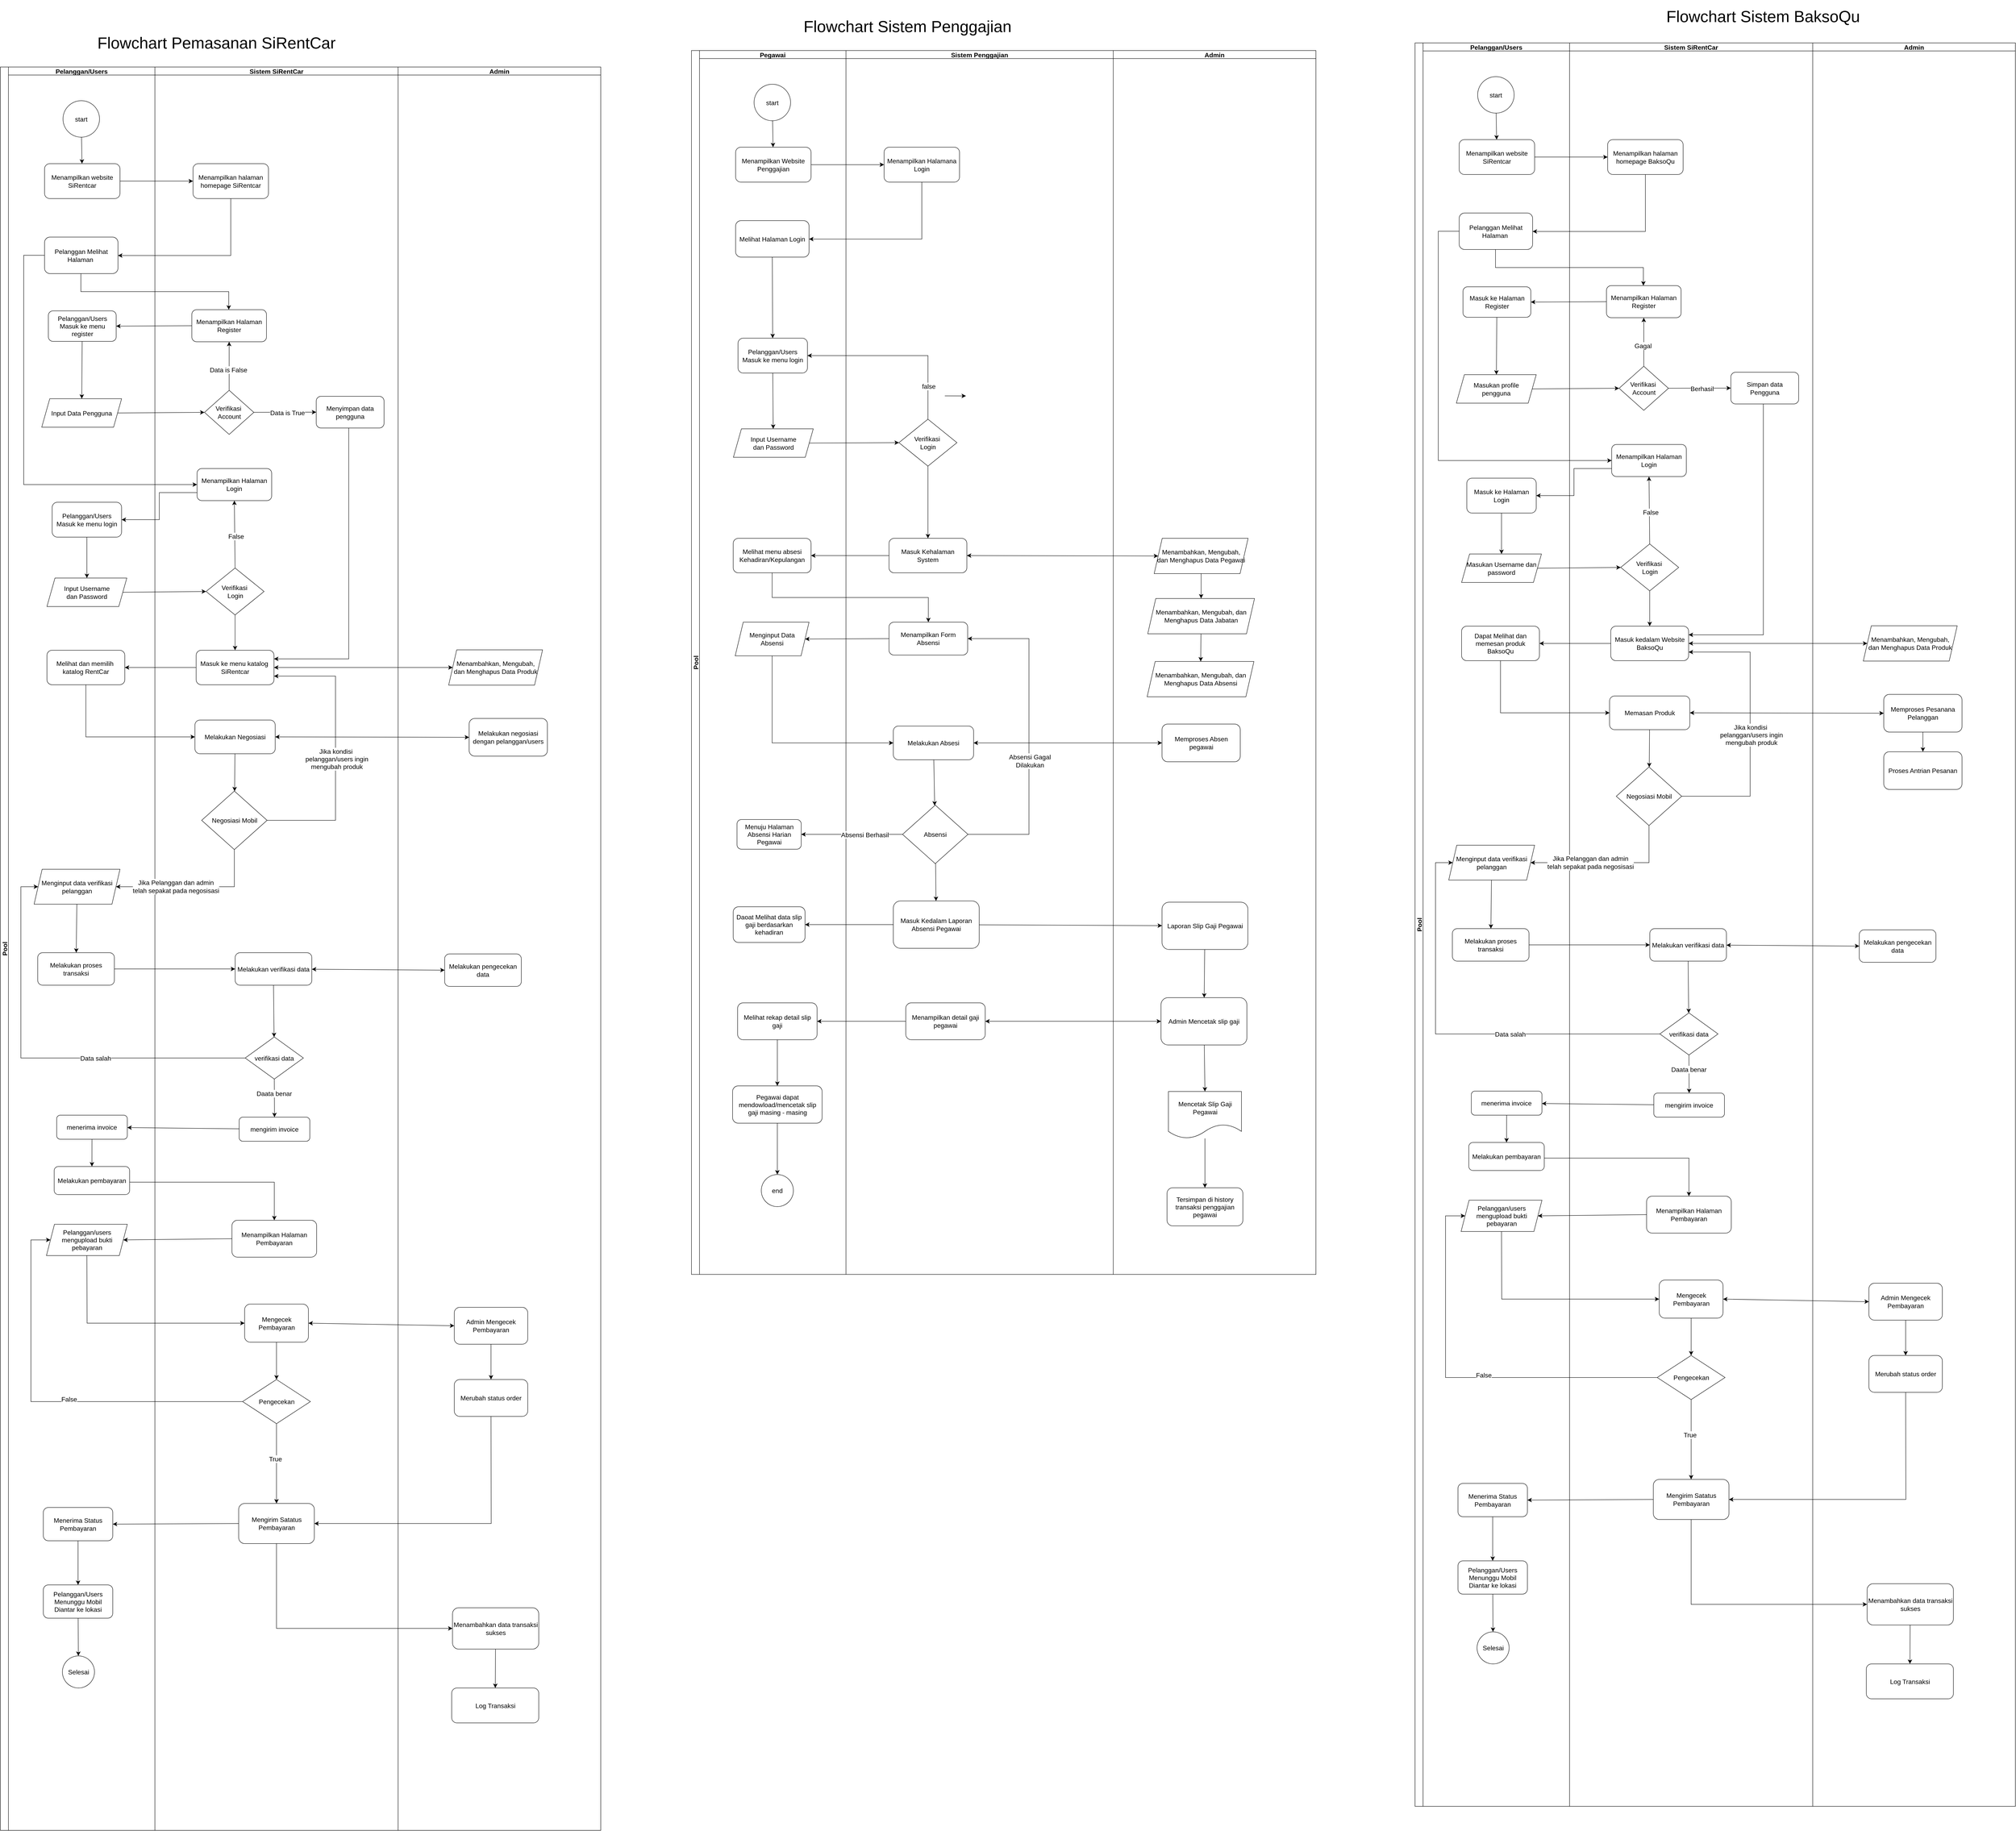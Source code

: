 <mxfile version="22.0.8" type="github">
  <diagram name="Halaman-1" id="bM6BuHL4AkJzUA_qrpLi">
    <mxGraphModel dx="106" dy="1016" grid="0" gridSize="10" guides="1" tooltips="1" connect="1" arrows="1" fold="1" page="0" pageScale="1" pageWidth="827" pageHeight="1169" math="0" shadow="0">
      <root>
        <mxCell id="0" />
        <mxCell id="1" parent="0" />
        <mxCell id="3errwE6bJ3ndtEvrVSff-51" value="Pool" style="swimlane;childLayout=stackLayout;resizeParent=1;resizeParentMax=0;startSize=20;horizontal=0;horizontalStack=1;fontSize=16;" parent="1" vertex="1">
          <mxGeometry x="955" y="-95" width="1496" height="4396" as="geometry" />
        </mxCell>
        <mxCell id="3errwE6bJ3ndtEvrVSff-52" value="Pelanggan/Users" style="swimlane;startSize=20;fontSize=16;" parent="3errwE6bJ3ndtEvrVSff-51" vertex="1">
          <mxGeometry x="20" width="365" height="4396" as="geometry" />
        </mxCell>
        <mxCell id="3errwE6bJ3ndtEvrVSff-117" value="" style="edgeStyle=none;curved=1;rounded=0;orthogonalLoop=1;jettySize=auto;html=1;fontSize=12;startSize=8;endSize=8;" parent="3errwE6bJ3ndtEvrVSff-52" source="3errwE6bJ3ndtEvrVSff-53" target="3errwE6bJ3ndtEvrVSff-116" edge="1">
          <mxGeometry relative="1" as="geometry" />
        </mxCell>
        <mxCell id="3errwE6bJ3ndtEvrVSff-53" value="start" style="ellipse;whiteSpace=wrap;html=1;aspect=fixed;fontSize=16;" parent="3errwE6bJ3ndtEvrVSff-52" vertex="1">
          <mxGeometry x="136" y="84" width="91" height="91" as="geometry" />
        </mxCell>
        <mxCell id="3errwE6bJ3ndtEvrVSff-116" value="Menampilkan website SiRentcar" style="rounded=1;whiteSpace=wrap;html=1;fontSize=16;" parent="3errwE6bJ3ndtEvrVSff-52" vertex="1">
          <mxGeometry x="90" y="241" width="188" height="87" as="geometry" />
        </mxCell>
        <mxCell id="3errwE6bJ3ndtEvrVSff-122" value="Pelanggan Melihat Halaman&amp;nbsp;" style="rounded=1;whiteSpace=wrap;html=1;fontSize=16;" parent="3errwE6bJ3ndtEvrVSff-52" vertex="1">
          <mxGeometry x="90" y="424" width="183" height="91" as="geometry" />
        </mxCell>
        <mxCell id="3errwE6bJ3ndtEvrVSff-135" value="Input Data Pengguna" style="shape=parallelogram;perimeter=parallelogramPerimeter;whiteSpace=wrap;html=1;fixedSize=1;fontSize=16;" parent="3errwE6bJ3ndtEvrVSff-52" vertex="1">
          <mxGeometry x="83" y="827" width="199" height="71" as="geometry" />
        </mxCell>
        <mxCell id="3errwE6bJ3ndtEvrVSff-139" value="" style="edgeStyle=none;curved=1;rounded=0;orthogonalLoop=1;jettySize=auto;html=1;fontSize=12;startSize=8;endSize=8;" parent="3errwE6bJ3ndtEvrVSff-52" source="3errwE6bJ3ndtEvrVSff-136" target="3errwE6bJ3ndtEvrVSff-135" edge="1">
          <mxGeometry relative="1" as="geometry" />
        </mxCell>
        <mxCell id="3errwE6bJ3ndtEvrVSff-136" value="Pelanggan/Users&lt;br&gt;Masuk ke menu register" style="rounded=1;whiteSpace=wrap;html=1;fontSize=16;" parent="3errwE6bJ3ndtEvrVSff-52" vertex="1">
          <mxGeometry x="99.5" y="608" width="169" height="76" as="geometry" />
        </mxCell>
        <mxCell id="3errwE6bJ3ndtEvrVSff-165" style="edgeStyle=none;curved=1;rounded=0;orthogonalLoop=1;jettySize=auto;html=1;exitX=0.5;exitY=1;exitDx=0;exitDy=0;fontSize=12;startSize=8;endSize=8;" parent="3errwE6bJ3ndtEvrVSff-52" source="3errwE6bJ3ndtEvrVSff-153" target="3errwE6bJ3ndtEvrVSff-164" edge="1">
          <mxGeometry relative="1" as="geometry" />
        </mxCell>
        <mxCell id="3errwE6bJ3ndtEvrVSff-153" value="Pelanggan/Users&lt;br style=&quot;border-color: var(--border-color);&quot;&gt;Masuk ke menu login" style="rounded=1;whiteSpace=wrap;html=1;fontSize=16;" parent="3errwE6bJ3ndtEvrVSff-52" vertex="1">
          <mxGeometry x="109" y="1085" width="173" height="87" as="geometry" />
        </mxCell>
        <mxCell id="3errwE6bJ3ndtEvrVSff-164" value="Input Username&lt;br&gt;dan Password" style="shape=parallelogram;perimeter=parallelogramPerimeter;whiteSpace=wrap;html=1;fixedSize=1;fontSize=16;" parent="3errwE6bJ3ndtEvrVSff-52" vertex="1">
          <mxGeometry x="96" y="1274" width="199" height="71" as="geometry" />
        </mxCell>
        <mxCell id="3errwE6bJ3ndtEvrVSff-177" value="Melihat dan memilih&amp;nbsp;&lt;br&gt;katalog RentCar" style="rounded=1;whiteSpace=wrap;html=1;fontSize=16;" parent="3errwE6bJ3ndtEvrVSff-52" vertex="1">
          <mxGeometry x="96" y="1454" width="194" height="86" as="geometry" />
        </mxCell>
        <mxCell id="3errwE6bJ3ndtEvrVSff-197" value="" style="edgeStyle=none;curved=1;rounded=0;orthogonalLoop=1;jettySize=auto;html=1;fontSize=12;startSize=8;endSize=8;" parent="3errwE6bJ3ndtEvrVSff-52" source="3errwE6bJ3ndtEvrVSff-193" target="3errwE6bJ3ndtEvrVSff-196" edge="1">
          <mxGeometry relative="1" as="geometry" />
        </mxCell>
        <mxCell id="3errwE6bJ3ndtEvrVSff-193" value="Menginput data verifikasi pelanggan" style="shape=parallelogram;perimeter=parallelogramPerimeter;whiteSpace=wrap;html=1;fixedSize=1;fontSize=16;" parent="3errwE6bJ3ndtEvrVSff-52" vertex="1">
          <mxGeometry x="64" y="2000" width="214" height="87" as="geometry" />
        </mxCell>
        <mxCell id="3errwE6bJ3ndtEvrVSff-196" value="Melakukan proses transaksi" style="rounded=1;whiteSpace=wrap;html=1;fontSize=16;" parent="3errwE6bJ3ndtEvrVSff-52" vertex="1">
          <mxGeometry x="73" y="2208" width="191" height="81" as="geometry" />
        </mxCell>
        <mxCell id="3errwE6bJ3ndtEvrVSff-214" value="Pelanggan/users mengupload bukti pebayaran" style="shape=parallelogram;perimeter=parallelogramPerimeter;whiteSpace=wrap;html=1;fixedSize=1;fontSize=16;" parent="3errwE6bJ3ndtEvrVSff-52" vertex="1">
          <mxGeometry x="94.75" y="2885" width="201.5" height="78" as="geometry" />
        </mxCell>
        <mxCell id="3errwE6bJ3ndtEvrVSff-255" style="edgeStyle=none;curved=1;rounded=0;orthogonalLoop=1;jettySize=auto;html=1;exitX=0.5;exitY=1;exitDx=0;exitDy=0;fontSize=12;startSize=8;endSize=8;" parent="3errwE6bJ3ndtEvrVSff-52" source="3errwE6bJ3ndtEvrVSff-237" target="3errwE6bJ3ndtEvrVSff-254" edge="1">
          <mxGeometry relative="1" as="geometry" />
        </mxCell>
        <mxCell id="3errwE6bJ3ndtEvrVSff-237" value="Menerima Status Pembayaran" style="rounded=1;whiteSpace=wrap;html=1;fontSize=16;" parent="3errwE6bJ3ndtEvrVSff-52" vertex="1">
          <mxGeometry x="87" y="3591" width="173" height="83" as="geometry" />
        </mxCell>
        <mxCell id="3errwE6bJ3ndtEvrVSff-247" style="edgeStyle=none;curved=1;rounded=0;orthogonalLoop=1;jettySize=auto;html=1;fontSize=12;startSize=8;endSize=8;" parent="3errwE6bJ3ndtEvrVSff-52" source="3errwE6bJ3ndtEvrVSff-242" target="3errwE6bJ3ndtEvrVSff-246" edge="1">
          <mxGeometry relative="1" as="geometry" />
        </mxCell>
        <mxCell id="3errwE6bJ3ndtEvrVSff-242" value="menerima invoice" style="rounded=1;whiteSpace=wrap;html=1;fontSize=16;" parent="3errwE6bJ3ndtEvrVSff-52" vertex="1">
          <mxGeometry x="120.25" y="2613" width="176" height="60" as="geometry" />
        </mxCell>
        <mxCell id="3errwE6bJ3ndtEvrVSff-246" value="Melakukan pembayaran" style="rounded=1;whiteSpace=wrap;html=1;fontSize=16;" parent="3errwE6bJ3ndtEvrVSff-52" vertex="1">
          <mxGeometry x="114" y="2741" width="188" height="70" as="geometry" />
        </mxCell>
        <mxCell id="3errwE6bJ3ndtEvrVSff-258" value="" style="edgeStyle=none;curved=1;rounded=0;orthogonalLoop=1;jettySize=auto;html=1;fontSize=12;startSize=8;endSize=8;" parent="3errwE6bJ3ndtEvrVSff-52" source="3errwE6bJ3ndtEvrVSff-254" target="3errwE6bJ3ndtEvrVSff-257" edge="1">
          <mxGeometry relative="1" as="geometry" />
        </mxCell>
        <mxCell id="3errwE6bJ3ndtEvrVSff-254" value="Pelanggan/Users Menunggu Mobil Diantar ke lokasi" style="rounded=1;whiteSpace=wrap;html=1;fontSize=16;" parent="3errwE6bJ3ndtEvrVSff-52" vertex="1">
          <mxGeometry x="87" y="3784" width="173" height="83" as="geometry" />
        </mxCell>
        <mxCell id="3errwE6bJ3ndtEvrVSff-257" value="Selesai" style="ellipse;whiteSpace=wrap;html=1;aspect=fixed;fontSize=16;" parent="3errwE6bJ3ndtEvrVSff-52" vertex="1">
          <mxGeometry x="134.5" y="3961" width="80" height="80" as="geometry" />
        </mxCell>
        <mxCell id="3errwE6bJ3ndtEvrVSff-69" value="Sistem SiRentCar" style="swimlane;startSize=20;fontSize=16;" parent="3errwE6bJ3ndtEvrVSff-51" vertex="1">
          <mxGeometry x="385" width="606" height="4396" as="geometry" />
        </mxCell>
        <mxCell id="3errwE6bJ3ndtEvrVSff-119" value="Menampilkan halaman homepage SiRentcar" style="rounded=1;whiteSpace=wrap;html=1;fontSize=16;" parent="3errwE6bJ3ndtEvrVSff-69" vertex="1">
          <mxGeometry x="95" y="241" width="188" height="87" as="geometry" />
        </mxCell>
        <mxCell id="3errwE6bJ3ndtEvrVSff-126" value="Menampilkan Halaman&lt;br&gt;Register" style="rounded=1;whiteSpace=wrap;html=1;fontSize=16;" parent="3errwE6bJ3ndtEvrVSff-69" vertex="1">
          <mxGeometry x="92" y="605" width="186" height="80" as="geometry" />
        </mxCell>
        <mxCell id="3errwE6bJ3ndtEvrVSff-141" style="edgeStyle=none;curved=1;rounded=0;orthogonalLoop=1;jettySize=auto;html=1;entryX=0.5;entryY=1;entryDx=0;entryDy=0;fontSize=12;startSize=8;endSize=8;" parent="3errwE6bJ3ndtEvrVSff-69" source="3errwE6bJ3ndtEvrVSff-130" target="3errwE6bJ3ndtEvrVSff-126" edge="1">
          <mxGeometry relative="1" as="geometry" />
        </mxCell>
        <mxCell id="3errwE6bJ3ndtEvrVSff-142" value="Data is False" style="edgeLabel;html=1;align=center;verticalAlign=middle;resizable=0;points=[];fontSize=16;" parent="3errwE6bJ3ndtEvrVSff-141" vertex="1" connectable="0">
          <mxGeometry x="-0.157" y="2" relative="1" as="geometry">
            <mxPoint as="offset" />
          </mxGeometry>
        </mxCell>
        <mxCell id="3errwE6bJ3ndtEvrVSff-146" style="edgeStyle=none;curved=1;rounded=0;orthogonalLoop=1;jettySize=auto;html=1;fontSize=12;startSize=8;endSize=8;entryX=0;entryY=0.5;entryDx=0;entryDy=0;" parent="3errwE6bJ3ndtEvrVSff-69" source="3errwE6bJ3ndtEvrVSff-130" target="3errwE6bJ3ndtEvrVSff-147" edge="1">
          <mxGeometry relative="1" as="geometry">
            <mxPoint x="299" y="861.0" as="targetPoint" />
          </mxGeometry>
        </mxCell>
        <mxCell id="3errwE6bJ3ndtEvrVSff-148" value="Data is True" style="edgeLabel;html=1;align=center;verticalAlign=middle;resizable=0;points=[];fontSize=16;" parent="3errwE6bJ3ndtEvrVSff-146" vertex="1" connectable="0">
          <mxGeometry x="0.293" y="-6" relative="1" as="geometry">
            <mxPoint x="-17" y="-5" as="offset" />
          </mxGeometry>
        </mxCell>
        <mxCell id="3errwE6bJ3ndtEvrVSff-130" value="Verifikasi&amp;nbsp;&lt;br&gt;Account" style="rhombus;whiteSpace=wrap;html=1;fontSize=16;" parent="3errwE6bJ3ndtEvrVSff-69" vertex="1">
          <mxGeometry x="123.5" y="806" width="123" height="110" as="geometry" />
        </mxCell>
        <mxCell id="3errwE6bJ3ndtEvrVSff-147" value="Menyimpan data pengguna" style="rounded=1;whiteSpace=wrap;html=1;fontSize=16;" parent="3errwE6bJ3ndtEvrVSff-69" vertex="1">
          <mxGeometry x="402" y="821" width="169" height="79" as="geometry" />
        </mxCell>
        <mxCell id="3errwE6bJ3ndtEvrVSff-149" value="Menampilkan Halaman&lt;br&gt;Login" style="rounded=1;whiteSpace=wrap;html=1;fontSize=16;" parent="3errwE6bJ3ndtEvrVSff-69" vertex="1">
          <mxGeometry x="105" y="1001" width="186" height="80" as="geometry" />
        </mxCell>
        <mxCell id="3errwE6bJ3ndtEvrVSff-168" style="edgeStyle=none;curved=1;rounded=0;orthogonalLoop=1;jettySize=auto;html=1;exitX=0.5;exitY=0;exitDx=0;exitDy=0;entryX=0.5;entryY=1;entryDx=0;entryDy=0;fontSize=12;startSize=8;endSize=8;" parent="3errwE6bJ3ndtEvrVSff-69" source="3errwE6bJ3ndtEvrVSff-166" target="3errwE6bJ3ndtEvrVSff-149" edge="1">
          <mxGeometry relative="1" as="geometry" />
        </mxCell>
        <mxCell id="3errwE6bJ3ndtEvrVSff-169" value="False" style="edgeLabel;html=1;align=center;verticalAlign=middle;resizable=0;points=[];fontSize=16;" parent="3errwE6bJ3ndtEvrVSff-168" vertex="1" connectable="0">
          <mxGeometry x="-0.055" y="-3" relative="1" as="geometry">
            <mxPoint as="offset" />
          </mxGeometry>
        </mxCell>
        <mxCell id="3errwE6bJ3ndtEvrVSff-171" style="edgeStyle=none;curved=1;rounded=0;orthogonalLoop=1;jettySize=auto;html=1;exitX=0.5;exitY=1;exitDx=0;exitDy=0;entryX=0.5;entryY=0;entryDx=0;entryDy=0;fontSize=12;startSize=8;endSize=8;" parent="3errwE6bJ3ndtEvrVSff-69" source="3errwE6bJ3ndtEvrVSff-166" target="3errwE6bJ3ndtEvrVSff-170" edge="1">
          <mxGeometry relative="1" as="geometry" />
        </mxCell>
        <mxCell id="3errwE6bJ3ndtEvrVSff-166" value="Verifikasi&amp;nbsp;&lt;br&gt;Login" style="rhombus;whiteSpace=wrap;html=1;fontSize=16;" parent="3errwE6bJ3ndtEvrVSff-69" vertex="1">
          <mxGeometry x="127.5" y="1249" width="144.5" height="117" as="geometry" />
        </mxCell>
        <mxCell id="3errwE6bJ3ndtEvrVSff-170" value="Masuk ke menu katalog&amp;nbsp;&lt;br&gt;SiRentcar" style="rounded=1;whiteSpace=wrap;html=1;fontSize=16;" parent="3errwE6bJ3ndtEvrVSff-69" vertex="1">
          <mxGeometry x="102.75" y="1454" width="194" height="86" as="geometry" />
        </mxCell>
        <mxCell id="3errwE6bJ3ndtEvrVSff-175" value="" style="edgeStyle=elbowEdgeStyle;elbow=horizontal;endArrow=classic;html=1;curved=0;rounded=0;endSize=8;startSize=8;fontSize=12;entryX=1;entryY=0.25;entryDx=0;entryDy=0;exitX=0.5;exitY=1;exitDx=0;exitDy=0;" parent="3errwE6bJ3ndtEvrVSff-69" source="3errwE6bJ3ndtEvrVSff-147" target="3errwE6bJ3ndtEvrVSff-170" edge="1">
          <mxGeometry width="50" height="50" relative="1" as="geometry">
            <mxPoint x="458" y="992" as="sourcePoint" />
            <mxPoint x="508" y="942" as="targetPoint" />
            <Array as="points">
              <mxPoint x="483" y="1184" />
            </Array>
          </mxGeometry>
        </mxCell>
        <mxCell id="3errwE6bJ3ndtEvrVSff-184" value="" style="edgeStyle=none;curved=1;rounded=0;orthogonalLoop=1;jettySize=auto;html=1;fontSize=12;startSize=8;endSize=8;" parent="3errwE6bJ3ndtEvrVSff-69" source="3errwE6bJ3ndtEvrVSff-179" target="3errwE6bJ3ndtEvrVSff-183" edge="1">
          <mxGeometry relative="1" as="geometry" />
        </mxCell>
        <mxCell id="3errwE6bJ3ndtEvrVSff-179" value="Melakukan Negosiasi" style="rounded=1;whiteSpace=wrap;html=1;fontSize=16;" parent="3errwE6bJ3ndtEvrVSff-69" vertex="1">
          <mxGeometry x="99.75" y="1628" width="200" height="84" as="geometry" />
        </mxCell>
        <mxCell id="3errwE6bJ3ndtEvrVSff-183" value="Negosiasi Mobil" style="rhombus;whiteSpace=wrap;html=1;fontSize=16;" parent="3errwE6bJ3ndtEvrVSff-69" vertex="1">
          <mxGeometry x="116.5" y="1805" width="163" height="146" as="geometry" />
        </mxCell>
        <mxCell id="3errwE6bJ3ndtEvrVSff-185" value="" style="edgeStyle=elbowEdgeStyle;elbow=horizontal;endArrow=classic;html=1;curved=0;rounded=0;endSize=8;startSize=8;fontSize=12;exitX=1;exitY=0.5;exitDx=0;exitDy=0;entryX=1;entryY=0.75;entryDx=0;entryDy=0;" parent="3errwE6bJ3ndtEvrVSff-69" source="3errwE6bJ3ndtEvrVSff-183" target="3errwE6bJ3ndtEvrVSff-170" edge="1">
          <mxGeometry width="50" height="50" relative="1" as="geometry">
            <mxPoint x="314" y="1878" as="sourcePoint" />
            <mxPoint x="364" y="1828" as="targetPoint" />
            <Array as="points">
              <mxPoint x="450" y="1694" />
            </Array>
          </mxGeometry>
        </mxCell>
        <mxCell id="3errwE6bJ3ndtEvrVSff-186" value="Jika kondisi&amp;nbsp;&lt;br&gt;pelanggan/users ingin &lt;br&gt;mengubah produk" style="edgeLabel;html=1;align=center;verticalAlign=middle;resizable=0;points=[];fontSize=16;" parent="3errwE6bJ3ndtEvrVSff-185" vertex="1" connectable="0">
          <mxGeometry x="-0.051" y="-3" relative="1" as="geometry">
            <mxPoint as="offset" />
          </mxGeometry>
        </mxCell>
        <mxCell id="3errwE6bJ3ndtEvrVSff-206" style="edgeStyle=none;curved=1;rounded=0;orthogonalLoop=1;jettySize=auto;html=1;exitX=0.5;exitY=1;exitDx=0;exitDy=0;fontSize=12;startSize=8;endSize=8;" parent="3errwE6bJ3ndtEvrVSff-69" source="3errwE6bJ3ndtEvrVSff-198" target="3errwE6bJ3ndtEvrVSff-204" edge="1">
          <mxGeometry relative="1" as="geometry" />
        </mxCell>
        <mxCell id="3errwE6bJ3ndtEvrVSff-198" value="Melakukan verifikasi data" style="rounded=1;whiteSpace=wrap;html=1;fontSize=16;" parent="3errwE6bJ3ndtEvrVSff-69" vertex="1">
          <mxGeometry x="200" y="2208" width="191" height="81" as="geometry" />
        </mxCell>
        <mxCell id="3errwE6bJ3ndtEvrVSff-239" style="edgeStyle=none;curved=1;rounded=0;orthogonalLoop=1;jettySize=auto;html=1;exitX=0.5;exitY=1;exitDx=0;exitDy=0;entryX=0.5;entryY=0;entryDx=0;entryDy=0;fontSize=12;startSize=8;endSize=8;" parent="3errwE6bJ3ndtEvrVSff-69" source="3errwE6bJ3ndtEvrVSff-204" target="3errwE6bJ3ndtEvrVSff-238" edge="1">
          <mxGeometry relative="1" as="geometry" />
        </mxCell>
        <mxCell id="3errwE6bJ3ndtEvrVSff-281" value="Daata benar" style="edgeLabel;html=1;align=center;verticalAlign=middle;resizable=0;points=[];fontSize=16;" parent="3errwE6bJ3ndtEvrVSff-239" vertex="1" connectable="0">
          <mxGeometry x="-0.266" y="-1" relative="1" as="geometry">
            <mxPoint y="1" as="offset" />
          </mxGeometry>
        </mxCell>
        <mxCell id="3errwE6bJ3ndtEvrVSff-204" value="verifikasi data" style="rhombus;whiteSpace=wrap;html=1;fontSize=16;" parent="3errwE6bJ3ndtEvrVSff-69" vertex="1">
          <mxGeometry x="225" y="2418" width="145" height="105" as="geometry" />
        </mxCell>
        <mxCell id="3errwE6bJ3ndtEvrVSff-210" value="Menampilkan Halaman Pembayaran" style="rounded=1;whiteSpace=wrap;html=1;fontSize=16;" parent="3errwE6bJ3ndtEvrVSff-69" vertex="1">
          <mxGeometry x="192" y="2875" width="211" height="92" as="geometry" />
        </mxCell>
        <mxCell id="3errwE6bJ3ndtEvrVSff-224" style="edgeStyle=none;curved=1;rounded=0;orthogonalLoop=1;jettySize=auto;html=1;fontSize=12;startSize=8;endSize=8;" parent="3errwE6bJ3ndtEvrVSff-69" source="3errwE6bJ3ndtEvrVSff-217" target="3errwE6bJ3ndtEvrVSff-219" edge="1">
          <mxGeometry relative="1" as="geometry" />
        </mxCell>
        <mxCell id="3errwE6bJ3ndtEvrVSff-217" value="Mengecek Pembayaran" style="rounded=1;whiteSpace=wrap;html=1;fontSize=16;" parent="3errwE6bJ3ndtEvrVSff-69" vertex="1">
          <mxGeometry x="223.5" y="3084" width="159" height="95" as="geometry" />
        </mxCell>
        <mxCell id="3errwE6bJ3ndtEvrVSff-229" style="edgeStyle=none;curved=1;rounded=0;orthogonalLoop=1;jettySize=auto;html=1;fontSize=12;startSize=8;endSize=8;entryX=0.5;entryY=0;entryDx=0;entryDy=0;" parent="3errwE6bJ3ndtEvrVSff-69" source="3errwE6bJ3ndtEvrVSff-219" target="3errwE6bJ3ndtEvrVSff-231" edge="1">
          <mxGeometry relative="1" as="geometry">
            <mxPoint x="303" y="3353" as="targetPoint" />
          </mxGeometry>
        </mxCell>
        <mxCell id="3errwE6bJ3ndtEvrVSff-230" value="True" style="edgeLabel;html=1;align=center;verticalAlign=middle;resizable=0;points=[];fontSize=16;" parent="3errwE6bJ3ndtEvrVSff-229" vertex="1" connectable="0">
          <mxGeometry x="-0.131" y="-3" relative="1" as="geometry">
            <mxPoint y="1" as="offset" />
          </mxGeometry>
        </mxCell>
        <mxCell id="3errwE6bJ3ndtEvrVSff-219" value="Pengecekan" style="rhombus;whiteSpace=wrap;html=1;fontSize=16;" parent="3errwE6bJ3ndtEvrVSff-69" vertex="1">
          <mxGeometry x="218.5" y="3272" width="169" height="110" as="geometry" />
        </mxCell>
        <mxCell id="3errwE6bJ3ndtEvrVSff-231" value="Mengirim Satatus Pembayaran" style="rounded=1;whiteSpace=wrap;html=1;fontSize=16;" parent="3errwE6bJ3ndtEvrVSff-69" vertex="1">
          <mxGeometry x="208.75" y="3581" width="188.5" height="100" as="geometry" />
        </mxCell>
        <mxCell id="3errwE6bJ3ndtEvrVSff-238" value="mengirim invoice" style="rounded=1;whiteSpace=wrap;html=1;fontSize=16;" parent="3errwE6bJ3ndtEvrVSff-69" vertex="1">
          <mxGeometry x="210" y="2618" width="176" height="60" as="geometry" />
        </mxCell>
        <mxCell id="3errwE6bJ3ndtEvrVSff-120" style="edgeStyle=none;curved=1;rounded=0;orthogonalLoop=1;jettySize=auto;html=1;exitX=1;exitY=0.5;exitDx=0;exitDy=0;fontSize=12;startSize=8;endSize=8;" parent="3errwE6bJ3ndtEvrVSff-51" source="3errwE6bJ3ndtEvrVSff-116" target="3errwE6bJ3ndtEvrVSff-119" edge="1">
          <mxGeometry relative="1" as="geometry" />
        </mxCell>
        <mxCell id="3errwE6bJ3ndtEvrVSff-123" value="" style="edgeStyle=elbowEdgeStyle;elbow=horizontal;endArrow=classic;html=1;curved=0;rounded=0;endSize=8;startSize=8;fontSize=12;exitX=0.5;exitY=1;exitDx=0;exitDy=0;" parent="3errwE6bJ3ndtEvrVSff-51" source="3errwE6bJ3ndtEvrVSff-119" target="3errwE6bJ3ndtEvrVSff-122" edge="1">
          <mxGeometry width="50" height="50" relative="1" as="geometry">
            <mxPoint x="499" y="470" as="sourcePoint" />
            <mxPoint x="549" y="420" as="targetPoint" />
            <Array as="points">
              <mxPoint x="574" y="470" />
            </Array>
          </mxGeometry>
        </mxCell>
        <mxCell id="3errwE6bJ3ndtEvrVSff-125" value="" style="edgeStyle=elbowEdgeStyle;elbow=vertical;endArrow=classic;html=1;curved=0;rounded=0;endSize=8;startSize=8;fontSize=12;exitX=0.5;exitY=1;exitDx=0;exitDy=0;entryX=0.5;entryY=0;entryDx=0;entryDy=0;" parent="3errwE6bJ3ndtEvrVSff-51" edge="1">
          <mxGeometry width="50" height="50" relative="1" as="geometry">
            <mxPoint x="200.5" y="515" as="sourcePoint" />
            <mxPoint x="569" y="605" as="targetPoint" />
          </mxGeometry>
        </mxCell>
        <mxCell id="3errwE6bJ3ndtEvrVSff-138" style="edgeStyle=none;curved=1;rounded=0;orthogonalLoop=1;jettySize=auto;html=1;exitX=0;exitY=0.5;exitDx=0;exitDy=0;entryX=1;entryY=0.5;entryDx=0;entryDy=0;fontSize=12;startSize=8;endSize=8;" parent="3errwE6bJ3ndtEvrVSff-51" source="3errwE6bJ3ndtEvrVSff-126" target="3errwE6bJ3ndtEvrVSff-136" edge="1">
          <mxGeometry relative="1" as="geometry" />
        </mxCell>
        <mxCell id="3errwE6bJ3ndtEvrVSff-140" style="edgeStyle=none;curved=1;rounded=0;orthogonalLoop=1;jettySize=auto;html=1;exitX=1;exitY=0.5;exitDx=0;exitDy=0;entryX=0;entryY=0.5;entryDx=0;entryDy=0;fontSize=12;startSize=8;endSize=8;" parent="3errwE6bJ3ndtEvrVSff-51" source="3errwE6bJ3ndtEvrVSff-135" target="3errwE6bJ3ndtEvrVSff-130" edge="1">
          <mxGeometry relative="1" as="geometry" />
        </mxCell>
        <mxCell id="3errwE6bJ3ndtEvrVSff-152" value="" style="edgeStyle=elbowEdgeStyle;elbow=horizontal;endArrow=classic;html=1;curved=0;rounded=0;endSize=8;startSize=8;fontSize=12;exitX=0;exitY=0.5;exitDx=0;exitDy=0;entryX=0;entryY=0.5;entryDx=0;entryDy=0;" parent="3errwE6bJ3ndtEvrVSff-51" source="3errwE6bJ3ndtEvrVSff-122" target="3errwE6bJ3ndtEvrVSff-149" edge="1">
          <mxGeometry width="50" height="50" relative="1" as="geometry">
            <mxPoint x="215" y="1049" as="sourcePoint" />
            <mxPoint x="265" y="999" as="targetPoint" />
            <Array as="points">
              <mxPoint x="58" y="846" />
            </Array>
          </mxGeometry>
        </mxCell>
        <mxCell id="3errwE6bJ3ndtEvrVSff-154" value="" style="edgeStyle=elbowEdgeStyle;elbow=horizontal;endArrow=classic;html=1;curved=0;rounded=0;endSize=8;startSize=8;fontSize=12;exitX=0;exitY=0.75;exitDx=0;exitDy=0;entryX=1;entryY=0.5;entryDx=0;entryDy=0;" parent="3errwE6bJ3ndtEvrVSff-51" source="3errwE6bJ3ndtEvrVSff-149" target="3errwE6bJ3ndtEvrVSff-153" edge="1">
          <mxGeometry width="50" height="50" relative="1" as="geometry">
            <mxPoint x="485" y="1190" as="sourcePoint" />
            <mxPoint x="535" y="1140" as="targetPoint" />
          </mxGeometry>
        </mxCell>
        <mxCell id="3errwE6bJ3ndtEvrVSff-167" style="edgeStyle=none;curved=1;rounded=0;orthogonalLoop=1;jettySize=auto;html=1;exitX=1;exitY=0.5;exitDx=0;exitDy=0;entryX=0;entryY=0.5;entryDx=0;entryDy=0;fontSize=12;startSize=8;endSize=8;" parent="3errwE6bJ3ndtEvrVSff-51" source="3errwE6bJ3ndtEvrVSff-164" target="3errwE6bJ3ndtEvrVSff-166" edge="1">
          <mxGeometry relative="1" as="geometry" />
        </mxCell>
        <mxCell id="3errwE6bJ3ndtEvrVSff-176" value="" style="endArrow=classic;startArrow=classic;html=1;rounded=0;fontSize=12;startSize=8;endSize=8;curved=1;entryX=0;entryY=0.5;entryDx=0;entryDy=0;exitX=1;exitY=0.5;exitDx=0;exitDy=0;" parent="3errwE6bJ3ndtEvrVSff-51" source="3errwE6bJ3ndtEvrVSff-170" target="3errwE6bJ3ndtEvrVSff-173" edge="1">
          <mxGeometry width="50" height="50" relative="1" as="geometry">
            <mxPoint x="816" y="1536" as="sourcePoint" />
            <mxPoint x="866" y="1486" as="targetPoint" />
          </mxGeometry>
        </mxCell>
        <mxCell id="3errwE6bJ3ndtEvrVSff-178" style="edgeStyle=none;curved=1;rounded=0;orthogonalLoop=1;jettySize=auto;html=1;exitX=0;exitY=0.5;exitDx=0;exitDy=0;fontSize=12;startSize=8;endSize=8;" parent="3errwE6bJ3ndtEvrVSff-51" source="3errwE6bJ3ndtEvrVSff-170" target="3errwE6bJ3ndtEvrVSff-177" edge="1">
          <mxGeometry relative="1" as="geometry" />
        </mxCell>
        <mxCell id="3errwE6bJ3ndtEvrVSff-182" value="" style="edgeStyle=elbowEdgeStyle;elbow=horizontal;endArrow=classic;html=1;curved=0;rounded=0;endSize=8;startSize=8;fontSize=12;entryX=0;entryY=0.5;entryDx=0;entryDy=0;exitX=0.5;exitY=1;exitDx=0;exitDy=0;" parent="3errwE6bJ3ndtEvrVSff-51" source="3errwE6bJ3ndtEvrVSff-177" target="3errwE6bJ3ndtEvrVSff-179" edge="1">
          <mxGeometry width="50" height="50" relative="1" as="geometry">
            <mxPoint x="136" y="1685" as="sourcePoint" />
            <mxPoint x="186" y="1635" as="targetPoint" />
            <Array as="points">
              <mxPoint x="213" y="1649" />
            </Array>
          </mxGeometry>
        </mxCell>
        <mxCell id="3errwE6bJ3ndtEvrVSff-191" value="" style="endArrow=classic;startArrow=classic;html=1;rounded=0;fontSize=12;startSize=8;endSize=8;curved=1;exitX=1;exitY=0.5;exitDx=0;exitDy=0;entryX=0;entryY=0.5;entryDx=0;entryDy=0;" parent="3errwE6bJ3ndtEvrVSff-51" source="3errwE6bJ3ndtEvrVSff-179" target="3errwE6bJ3ndtEvrVSff-188" edge="1">
          <mxGeometry width="50" height="50" relative="1" as="geometry">
            <mxPoint x="1019" y="1694" as="sourcePoint" />
            <mxPoint x="1069" y="1644" as="targetPoint" />
          </mxGeometry>
        </mxCell>
        <mxCell id="3errwE6bJ3ndtEvrVSff-194" value="" style="edgeStyle=elbowEdgeStyle;elbow=horizontal;endArrow=classic;html=1;curved=0;rounded=0;endSize=8;startSize=8;fontSize=12;exitX=0.5;exitY=1;exitDx=0;exitDy=0;entryX=1;entryY=0.5;entryDx=0;entryDy=0;" parent="3errwE6bJ3ndtEvrVSff-51" source="3errwE6bJ3ndtEvrVSff-183" target="3errwE6bJ3ndtEvrVSff-193" edge="1">
          <mxGeometry width="50" height="50" relative="1" as="geometry">
            <mxPoint x="577" y="2057" as="sourcePoint" />
            <mxPoint x="627" y="2007" as="targetPoint" />
            <Array as="points">
              <mxPoint x="583" y="2059" />
            </Array>
          </mxGeometry>
        </mxCell>
        <mxCell id="3errwE6bJ3ndtEvrVSff-195" value="Jika Pelanggan dan admin&lt;br&gt;telah sepakat pada negosisasi" style="edgeLabel;html=1;align=center;verticalAlign=middle;resizable=0;points=[];fontSize=16;" parent="3errwE6bJ3ndtEvrVSff-194" vertex="1" connectable="0">
          <mxGeometry x="0.23" y="-1" relative="1" as="geometry">
            <mxPoint as="offset" />
          </mxGeometry>
        </mxCell>
        <mxCell id="3errwE6bJ3ndtEvrVSff-199" style="edgeStyle=none;curved=1;rounded=0;orthogonalLoop=1;jettySize=auto;html=1;exitX=1;exitY=0.5;exitDx=0;exitDy=0;fontSize=12;startSize=8;endSize=8;" parent="3errwE6bJ3ndtEvrVSff-51" source="3errwE6bJ3ndtEvrVSff-196" target="3errwE6bJ3ndtEvrVSff-198" edge="1">
          <mxGeometry relative="1" as="geometry" />
        </mxCell>
        <mxCell id="3errwE6bJ3ndtEvrVSff-203" value="" style="endArrow=classic;startArrow=classic;html=1;rounded=0;fontSize=12;startSize=8;endSize=8;curved=1;entryX=0;entryY=0.5;entryDx=0;entryDy=0;" parent="3errwE6bJ3ndtEvrVSff-51" source="3errwE6bJ3ndtEvrVSff-198" target="3errwE6bJ3ndtEvrVSff-201" edge="1">
          <mxGeometry width="50" height="50" relative="1" as="geometry">
            <mxPoint x="887" y="2293" as="sourcePoint" />
            <mxPoint x="937" y="2243" as="targetPoint" />
          </mxGeometry>
        </mxCell>
        <mxCell id="3errwE6bJ3ndtEvrVSff-207" value="" style="edgeStyle=elbowEdgeStyle;elbow=horizontal;endArrow=classic;html=1;curved=0;rounded=0;endSize=8;startSize=8;fontSize=12;entryX=0;entryY=0.5;entryDx=0;entryDy=0;exitX=0;exitY=0.5;exitDx=0;exitDy=0;" parent="3errwE6bJ3ndtEvrVSff-51" source="3errwE6bJ3ndtEvrVSff-204" target="3errwE6bJ3ndtEvrVSff-193" edge="1">
          <mxGeometry width="50" height="50" relative="1" as="geometry">
            <mxPoint x="163" y="2512" as="sourcePoint" />
            <mxPoint x="213" y="2462" as="targetPoint" />
            <Array as="points">
              <mxPoint x="51" y="2318" />
            </Array>
          </mxGeometry>
        </mxCell>
        <mxCell id="3errwE6bJ3ndtEvrVSff-208" value="Data salah" style="edgeLabel;html=1;align=center;verticalAlign=middle;resizable=0;points=[];fontSize=16;" parent="3errwE6bJ3ndtEvrVSff-207" vertex="1" connectable="0">
          <mxGeometry x="-0.276" relative="1" as="geometry">
            <mxPoint x="-1" as="offset" />
          </mxGeometry>
        </mxCell>
        <mxCell id="3errwE6bJ3ndtEvrVSff-213" style="edgeStyle=none;curved=1;rounded=0;orthogonalLoop=1;jettySize=auto;html=1;exitX=0;exitY=0.5;exitDx=0;exitDy=0;fontSize=12;startSize=8;endSize=8;entryX=1;entryY=0.5;entryDx=0;entryDy=0;" parent="3errwE6bJ3ndtEvrVSff-51" source="3errwE6bJ3ndtEvrVSff-210" target="3errwE6bJ3ndtEvrVSff-214" edge="1">
          <mxGeometry relative="1" as="geometry">
            <mxPoint x="381" y="2708.0" as="targetPoint" />
          </mxGeometry>
        </mxCell>
        <mxCell id="3errwE6bJ3ndtEvrVSff-218" value="" style="edgeStyle=elbowEdgeStyle;elbow=horizontal;endArrow=classic;html=1;curved=0;rounded=0;endSize=8;startSize=8;fontSize=12;exitX=0.5;exitY=1;exitDx=0;exitDy=0;entryX=0;entryY=0.5;entryDx=0;entryDy=0;" parent="3errwE6bJ3ndtEvrVSff-51" source="3errwE6bJ3ndtEvrVSff-214" target="3errwE6bJ3ndtEvrVSff-217" edge="1">
          <mxGeometry width="50" height="50" relative="1" as="geometry">
            <mxPoint x="230" y="2919" as="sourcePoint" />
            <mxPoint x="280" y="2869" as="targetPoint" />
            <Array as="points">
              <mxPoint x="216" y="2893" />
            </Array>
          </mxGeometry>
        </mxCell>
        <mxCell id="3errwE6bJ3ndtEvrVSff-223" value="" style="edgeStyle=elbowEdgeStyle;elbow=horizontal;endArrow=classic;html=1;curved=0;rounded=0;endSize=8;startSize=8;fontSize=12;entryX=0;entryY=0.5;entryDx=0;entryDy=0;exitX=0;exitY=0.5;exitDx=0;exitDy=0;" parent="3errwE6bJ3ndtEvrVSff-51" source="3errwE6bJ3ndtEvrVSff-219" target="3errwE6bJ3ndtEvrVSff-214" edge="1">
          <mxGeometry width="50" height="50" relative="1" as="geometry">
            <mxPoint x="93" y="3046" as="sourcePoint" />
            <mxPoint x="143" y="2996" as="targetPoint" />
            <Array as="points">
              <mxPoint x="76" y="2948" />
            </Array>
          </mxGeometry>
        </mxCell>
        <mxCell id="3errwE6bJ3ndtEvrVSff-227" value="False" style="edgeLabel;html=1;align=center;verticalAlign=middle;resizable=0;points=[];fontSize=16;" parent="3errwE6bJ3ndtEvrVSff-223" vertex="1" connectable="0">
          <mxGeometry x="-0.117" y="-6" relative="1" as="geometry">
            <mxPoint as="offset" />
          </mxGeometry>
        </mxCell>
        <mxCell id="3errwE6bJ3ndtEvrVSff-225" value="" style="endArrow=classic;startArrow=classic;html=1;rounded=0;fontSize=12;startSize=8;endSize=8;curved=1;exitX=1;exitY=0.5;exitDx=0;exitDy=0;entryX=0;entryY=0.5;entryDx=0;entryDy=0;" parent="3errwE6bJ3ndtEvrVSff-51" source="3errwE6bJ3ndtEvrVSff-217" target="3errwE6bJ3ndtEvrVSff-226" edge="1">
          <mxGeometry width="50" height="50" relative="1" as="geometry">
            <mxPoint x="1098" y="2970" as="sourcePoint" />
            <mxPoint x="1120" y="2920" as="targetPoint" />
          </mxGeometry>
        </mxCell>
        <mxCell id="3errwE6bJ3ndtEvrVSff-236" value="" style="edgeStyle=elbowEdgeStyle;elbow=horizontal;endArrow=classic;html=1;curved=0;rounded=0;endSize=8;startSize=8;fontSize=12;exitX=0.5;exitY=1;exitDx=0;exitDy=0;entryX=1;entryY=0.5;entryDx=0;entryDy=0;" parent="3errwE6bJ3ndtEvrVSff-51" source="3errwE6bJ3ndtEvrVSff-232" target="3errwE6bJ3ndtEvrVSff-231" edge="1">
          <mxGeometry width="50" height="50" relative="1" as="geometry">
            <mxPoint x="1176" y="3303" as="sourcePoint" />
            <mxPoint x="1226" y="3253" as="targetPoint" />
            <Array as="points">
              <mxPoint x="1223" y="3291" />
            </Array>
          </mxGeometry>
        </mxCell>
        <mxCell id="3errwE6bJ3ndtEvrVSff-243" style="edgeStyle=none;curved=1;rounded=0;orthogonalLoop=1;jettySize=auto;html=1;fontSize=12;startSize=8;endSize=8;" parent="3errwE6bJ3ndtEvrVSff-51" source="3errwE6bJ3ndtEvrVSff-238" target="3errwE6bJ3ndtEvrVSff-242" edge="1">
          <mxGeometry relative="1" as="geometry" />
        </mxCell>
        <mxCell id="3errwE6bJ3ndtEvrVSff-248" value="" style="edgeStyle=elbowEdgeStyle;elbow=vertical;endArrow=classic;html=1;curved=0;rounded=0;endSize=8;startSize=8;fontSize=12;exitX=1;exitY=0.5;exitDx=0;exitDy=0;entryX=0.5;entryY=0;entryDx=0;entryDy=0;" parent="3errwE6bJ3ndtEvrVSff-51" source="3errwE6bJ3ndtEvrVSff-246" target="3errwE6bJ3ndtEvrVSff-210" edge="1">
          <mxGeometry width="50" height="50" relative="1" as="geometry">
            <mxPoint x="495" y="2845" as="sourcePoint" />
            <mxPoint x="545" y="2795" as="targetPoint" />
            <Array as="points">
              <mxPoint x="541" y="2780" />
            </Array>
          </mxGeometry>
        </mxCell>
        <mxCell id="3errwE6bJ3ndtEvrVSff-249" style="edgeStyle=none;curved=1;rounded=0;orthogonalLoop=1;jettySize=auto;html=1;exitX=0;exitY=0.5;exitDx=0;exitDy=0;entryX=1;entryY=0.5;entryDx=0;entryDy=0;fontSize=12;startSize=8;endSize=8;" parent="3errwE6bJ3ndtEvrVSff-51" source="3errwE6bJ3ndtEvrVSff-231" target="3errwE6bJ3ndtEvrVSff-237" edge="1">
          <mxGeometry relative="1" as="geometry" />
        </mxCell>
        <mxCell id="3errwE6bJ3ndtEvrVSff-250" value="" style="edgeStyle=elbowEdgeStyle;elbow=horizontal;endArrow=classic;html=1;curved=0;rounded=0;endSize=8;startSize=8;fontSize=12;exitX=0.5;exitY=1;exitDx=0;exitDy=0;entryX=0;entryY=0.5;entryDx=0;entryDy=0;" parent="3errwE6bJ3ndtEvrVSff-51" source="3errwE6bJ3ndtEvrVSff-231" target="3errwE6bJ3ndtEvrVSff-251" edge="1">
          <mxGeometry width="50" height="50" relative="1" as="geometry">
            <mxPoint x="711" y="3815" as="sourcePoint" />
            <mxPoint x="1143" y="3896" as="targetPoint" />
            <Array as="points">
              <mxPoint x="688" y="3795" />
            </Array>
          </mxGeometry>
        </mxCell>
        <mxCell id="3errwE6bJ3ndtEvrVSff-91" value="Admin" style="swimlane;startSize=20;fontSize=16;" parent="3errwE6bJ3ndtEvrVSff-51" vertex="1">
          <mxGeometry x="991" width="505" height="4396" as="geometry" />
        </mxCell>
        <mxCell id="3errwE6bJ3ndtEvrVSff-173" value="Menambahkan, Mengubah,&lt;br&gt;dan Menghapus Data Produk" style="shape=parallelogram;perimeter=parallelogramPerimeter;whiteSpace=wrap;html=1;fixedSize=1;fontSize=16;" parent="3errwE6bJ3ndtEvrVSff-91" vertex="1">
          <mxGeometry x="126" y="1453" width="234" height="88" as="geometry" />
        </mxCell>
        <mxCell id="3errwE6bJ3ndtEvrVSff-188" value="Melakukan negosiasi dengan pelanggan/users" style="rounded=1;whiteSpace=wrap;html=1;fontSize=16;" parent="3errwE6bJ3ndtEvrVSff-91" vertex="1">
          <mxGeometry x="177" y="1624" width="195" height="94" as="geometry" />
        </mxCell>
        <mxCell id="3errwE6bJ3ndtEvrVSff-201" value="Melakukan pengecekan data" style="rounded=1;whiteSpace=wrap;html=1;fontSize=16;" parent="3errwE6bJ3ndtEvrVSff-91" vertex="1">
          <mxGeometry x="116" y="2211" width="191" height="81" as="geometry" />
        </mxCell>
        <mxCell id="3errwE6bJ3ndtEvrVSff-233" style="edgeStyle=none;curved=1;rounded=0;orthogonalLoop=1;jettySize=auto;html=1;fontSize=12;startSize=8;endSize=8;" parent="3errwE6bJ3ndtEvrVSff-91" source="3errwE6bJ3ndtEvrVSff-226" target="3errwE6bJ3ndtEvrVSff-232" edge="1">
          <mxGeometry relative="1" as="geometry" />
        </mxCell>
        <mxCell id="3errwE6bJ3ndtEvrVSff-226" value="Admin Mengecek Pembayaran" style="rounded=1;whiteSpace=wrap;html=1;fontSize=16;" parent="3errwE6bJ3ndtEvrVSff-91" vertex="1">
          <mxGeometry x="140" y="3092" width="183" height="92" as="geometry" />
        </mxCell>
        <mxCell id="3errwE6bJ3ndtEvrVSff-232" value="Merubah status order" style="rounded=1;whiteSpace=wrap;html=1;fontSize=16;" parent="3errwE6bJ3ndtEvrVSff-91" vertex="1">
          <mxGeometry x="140" y="3272" width="183" height="92" as="geometry" />
        </mxCell>
        <mxCell id="3errwE6bJ3ndtEvrVSff-253" value="" style="edgeStyle=none;curved=1;rounded=0;orthogonalLoop=1;jettySize=auto;html=1;fontSize=12;startSize=8;endSize=8;" parent="3errwE6bJ3ndtEvrVSff-91" source="3errwE6bJ3ndtEvrVSff-251" target="3errwE6bJ3ndtEvrVSff-252" edge="1">
          <mxGeometry relative="1" as="geometry" />
        </mxCell>
        <mxCell id="3errwE6bJ3ndtEvrVSff-251" value="Menambahkan data transaksi sukses" style="rounded=1;whiteSpace=wrap;html=1;fontSize=16;" parent="3errwE6bJ3ndtEvrVSff-91" vertex="1">
          <mxGeometry x="135.5" y="3841" width="215" height="103" as="geometry" />
        </mxCell>
        <mxCell id="3errwE6bJ3ndtEvrVSff-252" value="Log Transaksi" style="rounded=1;whiteSpace=wrap;html=1;fontSize=16;" parent="3errwE6bJ3ndtEvrVSff-91" vertex="1">
          <mxGeometry x="133.5" y="4041" width="217" height="87" as="geometry" />
        </mxCell>
        <mxCell id="3errwE6bJ3ndtEvrVSff-111" value="&lt;font style=&quot;font-size: 40px;&quot;&gt;Flowchart Pemasanan SiRentCar&lt;/font&gt;" style="text;strokeColor=none;fillColor=none;html=1;align=center;verticalAlign=middle;whiteSpace=wrap;rounded=0;fontSize=16;" parent="1" vertex="1">
          <mxGeometry x="1080" y="-196" width="827" height="79" as="geometry" />
        </mxCell>
        <mxCell id="oWTvNFwiArvUMakFpTVZ-1" value="Pool" style="swimlane;childLayout=stackLayout;resizeParent=1;resizeParentMax=0;startSize=20;horizontal=0;horizontalStack=1;fontSize=16;" vertex="1" parent="1">
          <mxGeometry x="2677" y="-136" width="1556" height="3051" as="geometry" />
        </mxCell>
        <mxCell id="oWTvNFwiArvUMakFpTVZ-2" value="Pegawai" style="swimlane;startSize=20;fontSize=16;" vertex="1" parent="oWTvNFwiArvUMakFpTVZ-1">
          <mxGeometry x="20" width="365" height="3051" as="geometry" />
        </mxCell>
        <mxCell id="oWTvNFwiArvUMakFpTVZ-3" value="" style="edgeStyle=none;curved=1;rounded=0;orthogonalLoop=1;jettySize=auto;html=1;fontSize=12;startSize=8;endSize=8;" edge="1" parent="oWTvNFwiArvUMakFpTVZ-2" source="oWTvNFwiArvUMakFpTVZ-4" target="oWTvNFwiArvUMakFpTVZ-5">
          <mxGeometry relative="1" as="geometry" />
        </mxCell>
        <mxCell id="oWTvNFwiArvUMakFpTVZ-4" value="start" style="ellipse;whiteSpace=wrap;html=1;aspect=fixed;fontSize=16;" vertex="1" parent="oWTvNFwiArvUMakFpTVZ-2">
          <mxGeometry x="136" y="84" width="91" height="91" as="geometry" />
        </mxCell>
        <mxCell id="oWTvNFwiArvUMakFpTVZ-5" value="Menampilkan Website&lt;br&gt;Penggajian" style="rounded=1;whiteSpace=wrap;html=1;fontSize=16;" vertex="1" parent="oWTvNFwiArvUMakFpTVZ-2">
          <mxGeometry x="90" y="241" width="188" height="87" as="geometry" />
        </mxCell>
        <mxCell id="oWTvNFwiArvUMakFpTVZ-6" value="Melihat Halaman Login" style="rounded=1;whiteSpace=wrap;html=1;fontSize=16;" vertex="1" parent="oWTvNFwiArvUMakFpTVZ-2">
          <mxGeometry x="90" y="424" width="183" height="91" as="geometry" />
        </mxCell>
        <mxCell id="oWTvNFwiArvUMakFpTVZ-10" style="edgeStyle=none;curved=1;rounded=0;orthogonalLoop=1;jettySize=auto;html=1;exitX=0.5;exitY=1;exitDx=0;exitDy=0;fontSize=12;startSize=8;endSize=8;" edge="1" parent="oWTvNFwiArvUMakFpTVZ-2" source="oWTvNFwiArvUMakFpTVZ-11" target="oWTvNFwiArvUMakFpTVZ-12">
          <mxGeometry relative="1" as="geometry">
            <mxPoint x="182.5" y="467" as="sourcePoint" />
          </mxGeometry>
        </mxCell>
        <mxCell id="oWTvNFwiArvUMakFpTVZ-11" value="Pelanggan/Users&lt;br style=&quot;border-color: var(--border-color);&quot;&gt;Masuk ke menu login" style="rounded=1;whiteSpace=wrap;html=1;fontSize=16;" vertex="1" parent="oWTvNFwiArvUMakFpTVZ-2">
          <mxGeometry x="96" y="717" width="173" height="87" as="geometry" />
        </mxCell>
        <mxCell id="oWTvNFwiArvUMakFpTVZ-12" value="Input Username&lt;br&gt;dan Password" style="shape=parallelogram;perimeter=parallelogramPerimeter;whiteSpace=wrap;html=1;fixedSize=1;fontSize=16;" vertex="1" parent="oWTvNFwiArvUMakFpTVZ-2">
          <mxGeometry x="84.5" y="943" width="199" height="71" as="geometry" />
        </mxCell>
        <mxCell id="oWTvNFwiArvUMakFpTVZ-13" value="Melihat menu absesi&lt;br&gt;Kehadiran/Kepulangan" style="rounded=1;whiteSpace=wrap;html=1;fontSize=16;" vertex="1" parent="oWTvNFwiArvUMakFpTVZ-2">
          <mxGeometry x="84" y="1216" width="194" height="86" as="geometry" />
        </mxCell>
        <mxCell id="oWTvNFwiArvUMakFpTVZ-99" value="" style="endArrow=classic;html=1;rounded=0;fontSize=12;startSize=8;endSize=8;curved=1;exitX=0.5;exitY=1;exitDx=0;exitDy=0;" edge="1" parent="oWTvNFwiArvUMakFpTVZ-2" source="oWTvNFwiArvUMakFpTVZ-6" target="oWTvNFwiArvUMakFpTVZ-11">
          <mxGeometry width="50" height="50" relative="1" as="geometry">
            <mxPoint x="174" y="756" as="sourcePoint" />
            <mxPoint x="224" y="706" as="targetPoint" />
          </mxGeometry>
        </mxCell>
        <mxCell id="oWTvNFwiArvUMakFpTVZ-108" value="Menginput Data &lt;br&gt;Absensi" style="shape=parallelogram;perimeter=parallelogramPerimeter;whiteSpace=wrap;html=1;fixedSize=1;fontSize=16;" vertex="1" parent="oWTvNFwiArvUMakFpTVZ-2">
          <mxGeometry x="89" y="1425" width="184" height="84" as="geometry" />
        </mxCell>
        <mxCell id="oWTvNFwiArvUMakFpTVZ-120" value="Menuju Halaman Absensi Harian Pegawai" style="rounded=1;whiteSpace=wrap;html=1;fontSize=16;" vertex="1" parent="oWTvNFwiArvUMakFpTVZ-2">
          <mxGeometry x="93.5" y="1917" width="160" height="74" as="geometry" />
        </mxCell>
        <mxCell id="oWTvNFwiArvUMakFpTVZ-129" value="Daoat Melihat data slip gaji berdasarkan kehadiran" style="rounded=1;whiteSpace=wrap;html=1;fontSize=16;" vertex="1" parent="oWTvNFwiArvUMakFpTVZ-2">
          <mxGeometry x="84" y="2134.5" width="179" height="89" as="geometry" />
        </mxCell>
        <mxCell id="oWTvNFwiArvUMakFpTVZ-143" value="" style="edgeStyle=none;curved=1;rounded=0;orthogonalLoop=1;jettySize=auto;html=1;fontSize=12;startSize=8;endSize=8;" edge="1" parent="oWTvNFwiArvUMakFpTVZ-2" source="oWTvNFwiArvUMakFpTVZ-137" target="oWTvNFwiArvUMakFpTVZ-142">
          <mxGeometry relative="1" as="geometry" />
        </mxCell>
        <mxCell id="oWTvNFwiArvUMakFpTVZ-137" value="Melihat rekap detail slip gaji" style="rounded=1;whiteSpace=wrap;html=1;fontSize=16;" vertex="1" parent="oWTvNFwiArvUMakFpTVZ-2">
          <mxGeometry x="95" y="2374" width="198" height="92" as="geometry" />
        </mxCell>
        <mxCell id="oWTvNFwiArvUMakFpTVZ-145" value="" style="edgeStyle=none;curved=1;rounded=0;orthogonalLoop=1;jettySize=auto;html=1;fontSize=12;startSize=8;endSize=8;entryX=0.5;entryY=0;entryDx=0;entryDy=0;" edge="1" parent="oWTvNFwiArvUMakFpTVZ-2" source="oWTvNFwiArvUMakFpTVZ-142" target="oWTvNFwiArvUMakFpTVZ-146">
          <mxGeometry relative="1" as="geometry">
            <mxPoint x="194" y="2793" as="targetPoint" />
          </mxGeometry>
        </mxCell>
        <mxCell id="oWTvNFwiArvUMakFpTVZ-142" value="Pegawai dapat mendowload/mencetak slip gaji masing - masing" style="whiteSpace=wrap;html=1;fontSize=16;rounded=1;" vertex="1" parent="oWTvNFwiArvUMakFpTVZ-2">
          <mxGeometry x="82.5" y="2581" width="223" height="93" as="geometry" />
        </mxCell>
        <mxCell id="oWTvNFwiArvUMakFpTVZ-146" value="end" style="ellipse;whiteSpace=wrap;html=1;aspect=fixed;fontSize=16;" vertex="1" parent="oWTvNFwiArvUMakFpTVZ-2">
          <mxGeometry x="154" y="2802" width="80" height="80" as="geometry" />
        </mxCell>
        <mxCell id="oWTvNFwiArvUMakFpTVZ-67" style="edgeStyle=none;curved=1;rounded=0;orthogonalLoop=1;jettySize=auto;html=1;exitX=1;exitY=0.5;exitDx=0;exitDy=0;entryX=0;entryY=0.5;entryDx=0;entryDy=0;fontSize=12;startSize=8;endSize=8;" edge="1" parent="oWTvNFwiArvUMakFpTVZ-1" source="oWTvNFwiArvUMakFpTVZ-12" target="oWTvNFwiArvUMakFpTVZ-39">
          <mxGeometry relative="1" as="geometry" />
        </mxCell>
        <mxCell id="oWTvNFwiArvUMakFpTVZ-26" value="Sistem Penggajian" style="swimlane;startSize=20;fontSize=16;" vertex="1" parent="oWTvNFwiArvUMakFpTVZ-1">
          <mxGeometry x="385" width="666" height="3051" as="geometry" />
        </mxCell>
        <mxCell id="oWTvNFwiArvUMakFpTVZ-27" value="Menampilkan Halamana Login" style="rounded=1;whiteSpace=wrap;html=1;fontSize=16;" vertex="1" parent="oWTvNFwiArvUMakFpTVZ-26">
          <mxGeometry x="95" y="241" width="188" height="87" as="geometry" />
        </mxCell>
        <mxCell id="oWTvNFwiArvUMakFpTVZ-31" style="edgeStyle=none;curved=1;rounded=0;orthogonalLoop=1;jettySize=auto;html=1;fontSize=12;startSize=8;endSize=8;entryX=0;entryY=0.5;entryDx=0;entryDy=0;" edge="1" parent="oWTvNFwiArvUMakFpTVZ-26" target="oWTvNFwiArvUMakFpTVZ-34">
          <mxGeometry relative="1" as="geometry">
            <mxPoint x="299" y="861.0" as="targetPoint" />
            <mxPoint x="246.342" y="860.859" as="sourcePoint" />
          </mxGeometry>
        </mxCell>
        <mxCell id="oWTvNFwiArvUMakFpTVZ-38" style="edgeStyle=none;curved=1;rounded=0;orthogonalLoop=1;jettySize=auto;html=1;exitX=0.5;exitY=1;exitDx=0;exitDy=0;entryX=0.5;entryY=0;entryDx=0;entryDy=0;fontSize=12;startSize=8;endSize=8;" edge="1" parent="oWTvNFwiArvUMakFpTVZ-26" source="oWTvNFwiArvUMakFpTVZ-39" target="oWTvNFwiArvUMakFpTVZ-40">
          <mxGeometry relative="1" as="geometry" />
        </mxCell>
        <mxCell id="oWTvNFwiArvUMakFpTVZ-39" value="Verifikasi&amp;nbsp;&lt;br&gt;Login" style="rhombus;whiteSpace=wrap;html=1;fontSize=16;" vertex="1" parent="oWTvNFwiArvUMakFpTVZ-26">
          <mxGeometry x="132" y="919" width="144.5" height="117" as="geometry" />
        </mxCell>
        <mxCell id="oWTvNFwiArvUMakFpTVZ-40" value="Masuk Kehalaman &lt;br&gt;System" style="rounded=1;whiteSpace=wrap;html=1;fontSize=16;" vertex="1" parent="oWTvNFwiArvUMakFpTVZ-26">
          <mxGeometry x="107.25" y="1216" width="194" height="86" as="geometry" />
        </mxCell>
        <mxCell id="oWTvNFwiArvUMakFpTVZ-42" value="" style="edgeStyle=none;curved=1;rounded=0;orthogonalLoop=1;jettySize=auto;html=1;fontSize=12;startSize=8;endSize=8;" edge="1" parent="oWTvNFwiArvUMakFpTVZ-26" source="oWTvNFwiArvUMakFpTVZ-43" target="oWTvNFwiArvUMakFpTVZ-44">
          <mxGeometry relative="1" as="geometry" />
        </mxCell>
        <mxCell id="oWTvNFwiArvUMakFpTVZ-43" value="Melakukan Absesi" style="rounded=1;whiteSpace=wrap;html=1;fontSize=16;" vertex="1" parent="oWTvNFwiArvUMakFpTVZ-26">
          <mxGeometry x="118" y="1684" width="200" height="84" as="geometry" />
        </mxCell>
        <mxCell id="oWTvNFwiArvUMakFpTVZ-125" style="edgeStyle=none;curved=1;rounded=0;orthogonalLoop=1;jettySize=auto;html=1;fontSize=12;startSize=8;endSize=8;" edge="1" parent="oWTvNFwiArvUMakFpTVZ-26" source="oWTvNFwiArvUMakFpTVZ-44" target="oWTvNFwiArvUMakFpTVZ-124">
          <mxGeometry relative="1" as="geometry" />
        </mxCell>
        <mxCell id="oWTvNFwiArvUMakFpTVZ-44" value="Absensi" style="rhombus;whiteSpace=wrap;html=1;fontSize=16;" vertex="1" parent="oWTvNFwiArvUMakFpTVZ-26">
          <mxGeometry x="141" y="1881" width="163" height="146" as="geometry" />
        </mxCell>
        <mxCell id="oWTvNFwiArvUMakFpTVZ-109" value="Menampilkan Form Absensi" style="rounded=1;whiteSpace=wrap;html=1;fontSize=16;" vertex="1" parent="oWTvNFwiArvUMakFpTVZ-26">
          <mxGeometry x="107.25" y="1425" width="196" height="82" as="geometry" />
        </mxCell>
        <mxCell id="oWTvNFwiArvUMakFpTVZ-116" value="" style="edgeStyle=elbowEdgeStyle;elbow=horizontal;endArrow=classic;html=1;curved=0;rounded=0;endSize=8;startSize=8;fontSize=12;exitX=1;exitY=0.5;exitDx=0;exitDy=0;entryX=1;entryY=0.5;entryDx=0;entryDy=0;" edge="1" parent="oWTvNFwiArvUMakFpTVZ-26" source="oWTvNFwiArvUMakFpTVZ-44" target="oWTvNFwiArvUMakFpTVZ-109">
          <mxGeometry width="50" height="50" relative="1" as="geometry">
            <mxPoint x="345" y="1968" as="sourcePoint" />
            <mxPoint x="395" y="1918" as="targetPoint" />
            <Array as="points">
              <mxPoint x="456" y="1692" />
            </Array>
          </mxGeometry>
        </mxCell>
        <mxCell id="oWTvNFwiArvUMakFpTVZ-117" value="Absensi Gagal &lt;br&gt;Dilakukan" style="edgeLabel;html=1;align=center;verticalAlign=middle;resizable=0;points=[];fontSize=16;" vertex="1" connectable="0" parent="oWTvNFwiArvUMakFpTVZ-116">
          <mxGeometry x="-0.155" y="-2" relative="1" as="geometry">
            <mxPoint as="offset" />
          </mxGeometry>
        </mxCell>
        <mxCell id="oWTvNFwiArvUMakFpTVZ-124" value="Masuk Kedalam Laporan Absensi Pegawai" style="rounded=1;whiteSpace=wrap;html=1;fontSize=16;" vertex="1" parent="oWTvNFwiArvUMakFpTVZ-26">
          <mxGeometry x="118" y="2120" width="214" height="118" as="geometry" />
        </mxCell>
        <mxCell id="oWTvNFwiArvUMakFpTVZ-136" value="Menampilkan detail gaji pegawai" style="rounded=1;whiteSpace=wrap;html=1;fontSize=16;" vertex="1" parent="oWTvNFwiArvUMakFpTVZ-26">
          <mxGeometry x="149" y="2374" width="198" height="92" as="geometry" />
        </mxCell>
        <mxCell id="oWTvNFwiArvUMakFpTVZ-60" style="edgeStyle=none;curved=1;rounded=0;orthogonalLoop=1;jettySize=auto;html=1;exitX=1;exitY=0.5;exitDx=0;exitDy=0;fontSize=12;startSize=8;endSize=8;" edge="1" parent="oWTvNFwiArvUMakFpTVZ-1" source="oWTvNFwiArvUMakFpTVZ-5" target="oWTvNFwiArvUMakFpTVZ-27">
          <mxGeometry relative="1" as="geometry" />
        </mxCell>
        <mxCell id="oWTvNFwiArvUMakFpTVZ-61" value="" style="edgeStyle=elbowEdgeStyle;elbow=horizontal;endArrow=classic;html=1;curved=0;rounded=0;endSize=8;startSize=8;fontSize=12;exitX=0.5;exitY=1;exitDx=0;exitDy=0;" edge="1" parent="oWTvNFwiArvUMakFpTVZ-1" source="oWTvNFwiArvUMakFpTVZ-27" target="oWTvNFwiArvUMakFpTVZ-6">
          <mxGeometry width="50" height="50" relative="1" as="geometry">
            <mxPoint x="499" y="470" as="sourcePoint" />
            <mxPoint x="549" y="420" as="targetPoint" />
            <Array as="points">
              <mxPoint x="574" y="470" />
            </Array>
          </mxGeometry>
        </mxCell>
        <mxCell id="oWTvNFwiArvUMakFpTVZ-68" value="" style="endArrow=classic;startArrow=classic;html=1;rounded=0;fontSize=12;startSize=8;endSize=8;curved=1;entryX=0;entryY=0.5;entryDx=0;entryDy=0;exitX=1;exitY=0.5;exitDx=0;exitDy=0;" edge="1" parent="oWTvNFwiArvUMakFpTVZ-1" source="oWTvNFwiArvUMakFpTVZ-40" target="oWTvNFwiArvUMakFpTVZ-89">
          <mxGeometry width="50" height="50" relative="1" as="geometry">
            <mxPoint x="816" y="1536" as="sourcePoint" />
            <mxPoint x="866" y="1486" as="targetPoint" />
          </mxGeometry>
        </mxCell>
        <mxCell id="oWTvNFwiArvUMakFpTVZ-69" style="edgeStyle=none;curved=1;rounded=0;orthogonalLoop=1;jettySize=auto;html=1;exitX=0;exitY=0.5;exitDx=0;exitDy=0;fontSize=12;startSize=8;endSize=8;" edge="1" parent="oWTvNFwiArvUMakFpTVZ-1" source="oWTvNFwiArvUMakFpTVZ-40" target="oWTvNFwiArvUMakFpTVZ-13">
          <mxGeometry relative="1" as="geometry" />
        </mxCell>
        <mxCell id="oWTvNFwiArvUMakFpTVZ-71" value="" style="endArrow=classic;startArrow=classic;html=1;rounded=0;fontSize=12;startSize=8;endSize=8;curved=1;exitX=1;exitY=0.5;exitDx=0;exitDy=0;entryX=0;entryY=0.5;entryDx=0;entryDy=0;" edge="1" parent="oWTvNFwiArvUMakFpTVZ-1" source="oWTvNFwiArvUMakFpTVZ-43" target="oWTvNFwiArvUMakFpTVZ-90">
          <mxGeometry width="50" height="50" relative="1" as="geometry">
            <mxPoint x="1019" y="1694" as="sourcePoint" />
            <mxPoint x="1069" y="1644" as="targetPoint" />
          </mxGeometry>
        </mxCell>
        <mxCell id="oWTvNFwiArvUMakFpTVZ-88" value="Admin" style="swimlane;startSize=20;fontSize=16;" vertex="1" parent="oWTvNFwiArvUMakFpTVZ-1">
          <mxGeometry x="1051" width="505" height="3051" as="geometry" />
        </mxCell>
        <mxCell id="oWTvNFwiArvUMakFpTVZ-105" value="" style="edgeStyle=none;curved=1;rounded=0;orthogonalLoop=1;jettySize=auto;html=1;fontSize=12;startSize=8;endSize=8;" edge="1" parent="oWTvNFwiArvUMakFpTVZ-88" source="oWTvNFwiArvUMakFpTVZ-89" target="oWTvNFwiArvUMakFpTVZ-103">
          <mxGeometry relative="1" as="geometry" />
        </mxCell>
        <mxCell id="oWTvNFwiArvUMakFpTVZ-89" value="Menambahkan, Mengubah,&lt;br&gt;dan Menghapus Data Pegawai" style="shape=parallelogram;perimeter=parallelogramPerimeter;whiteSpace=wrap;html=1;fixedSize=1;fontSize=16;" vertex="1" parent="oWTvNFwiArvUMakFpTVZ-88">
          <mxGeometry x="102" y="1216" width="234" height="88" as="geometry" />
        </mxCell>
        <mxCell id="oWTvNFwiArvUMakFpTVZ-90" value="Memproses Absen pegawai" style="rounded=1;whiteSpace=wrap;html=1;fontSize=16;" vertex="1" parent="oWTvNFwiArvUMakFpTVZ-88">
          <mxGeometry x="121.5" y="1679" width="195" height="94" as="geometry" />
        </mxCell>
        <mxCell id="oWTvNFwiArvUMakFpTVZ-107" value="" style="edgeStyle=none;curved=1;rounded=0;orthogonalLoop=1;jettySize=auto;html=1;fontSize=12;startSize=8;endSize=8;" edge="1" parent="oWTvNFwiArvUMakFpTVZ-88" source="oWTvNFwiArvUMakFpTVZ-103" target="oWTvNFwiArvUMakFpTVZ-106">
          <mxGeometry relative="1" as="geometry" />
        </mxCell>
        <mxCell id="oWTvNFwiArvUMakFpTVZ-103" value="Menambahkan, Mengubah, dan Menghapus Data Jabatan" style="shape=parallelogram;perimeter=parallelogramPerimeter;whiteSpace=wrap;html=1;fixedSize=1;fontSize=16;" vertex="1" parent="oWTvNFwiArvUMakFpTVZ-88">
          <mxGeometry x="86" y="1366" width="266" height="88" as="geometry" />
        </mxCell>
        <mxCell id="oWTvNFwiArvUMakFpTVZ-106" value="Menambahkan, Mengubah, dan Menghapus Data Absensi" style="shape=parallelogram;perimeter=parallelogramPerimeter;whiteSpace=wrap;html=1;fixedSize=1;fontSize=16;" vertex="1" parent="oWTvNFwiArvUMakFpTVZ-88">
          <mxGeometry x="84.5" y="1523" width="266" height="88" as="geometry" />
        </mxCell>
        <mxCell id="oWTvNFwiArvUMakFpTVZ-133" value="" style="edgeStyle=none;curved=1;rounded=0;orthogonalLoop=1;jettySize=auto;html=1;fontSize=12;startSize=8;endSize=8;" edge="1" parent="oWTvNFwiArvUMakFpTVZ-88" source="oWTvNFwiArvUMakFpTVZ-126" target="oWTvNFwiArvUMakFpTVZ-132">
          <mxGeometry relative="1" as="geometry" />
        </mxCell>
        <mxCell id="oWTvNFwiArvUMakFpTVZ-126" value="Laporan Slip Gaji Pegawai" style="rounded=1;whiteSpace=wrap;html=1;fontSize=16;" vertex="1" parent="oWTvNFwiArvUMakFpTVZ-88">
          <mxGeometry x="121.5" y="2123" width="214" height="118" as="geometry" />
        </mxCell>
        <mxCell id="oWTvNFwiArvUMakFpTVZ-140" value="" style="edgeStyle=none;curved=1;rounded=0;orthogonalLoop=1;jettySize=auto;html=1;fontSize=12;startSize=8;endSize=8;entryX=0.5;entryY=0;entryDx=0;entryDy=0;" edge="1" parent="oWTvNFwiArvUMakFpTVZ-88" source="oWTvNFwiArvUMakFpTVZ-130" target="oWTvNFwiArvUMakFpTVZ-141">
          <mxGeometry relative="1" as="geometry">
            <mxPoint x="225.257" y="2842" as="targetPoint" />
          </mxGeometry>
        </mxCell>
        <mxCell id="oWTvNFwiArvUMakFpTVZ-130" value="Mencetak Slip Gaji Pegawai" style="shape=document;whiteSpace=wrap;html=1;boundedLbl=1;fontSize=16;align=center;" vertex="1" parent="oWTvNFwiArvUMakFpTVZ-88">
          <mxGeometry x="137.5" y="2595" width="182" height="117" as="geometry" />
        </mxCell>
        <mxCell id="oWTvNFwiArvUMakFpTVZ-134" style="edgeStyle=none;curved=1;rounded=0;orthogonalLoop=1;jettySize=auto;html=1;entryX=0.5;entryY=0;entryDx=0;entryDy=0;fontSize=12;startSize=8;endSize=8;" edge="1" parent="oWTvNFwiArvUMakFpTVZ-88" source="oWTvNFwiArvUMakFpTVZ-132" target="oWTvNFwiArvUMakFpTVZ-130">
          <mxGeometry relative="1" as="geometry" />
        </mxCell>
        <mxCell id="oWTvNFwiArvUMakFpTVZ-132" value="Admin Mencetak slip gaji" style="rounded=1;whiteSpace=wrap;html=1;fontSize=16;" vertex="1" parent="oWTvNFwiArvUMakFpTVZ-88">
          <mxGeometry x="119" y="2361" width="214" height="118" as="geometry" />
        </mxCell>
        <mxCell id="oWTvNFwiArvUMakFpTVZ-141" value="Tersimpan di history transaksi penggajian pegawai" style="rounded=1;whiteSpace=wrap;html=1;fontSize=16;" vertex="1" parent="oWTvNFwiArvUMakFpTVZ-88">
          <mxGeometry x="134" y="2835" width="189" height="95" as="geometry" />
        </mxCell>
        <mxCell id="oWTvNFwiArvUMakFpTVZ-101" value="" style="edgeStyle=segmentEdgeStyle;endArrow=classic;html=1;curved=0;rounded=0;endSize=8;startSize=8;fontSize=12;entryX=1;entryY=0.5;entryDx=0;entryDy=0;exitX=0.5;exitY=0;exitDx=0;exitDy=0;" edge="1" parent="oWTvNFwiArvUMakFpTVZ-1" source="oWTvNFwiArvUMakFpTVZ-39" target="oWTvNFwiArvUMakFpTVZ-11">
          <mxGeometry width="50" height="50" relative="1" as="geometry">
            <mxPoint x="519" y="805" as="sourcePoint" />
            <mxPoint x="569" y="755" as="targetPoint" />
            <Array as="points">
              <mxPoint x="589" y="760" />
            </Array>
          </mxGeometry>
        </mxCell>
        <mxCell id="oWTvNFwiArvUMakFpTVZ-102" value="false" style="edgeLabel;html=1;align=center;verticalAlign=middle;resizable=0;points=[];fontSize=16;" vertex="1" connectable="0" parent="oWTvNFwiArvUMakFpTVZ-101">
          <mxGeometry x="-0.64" y="-1" relative="1" as="geometry">
            <mxPoint as="offset" />
          </mxGeometry>
        </mxCell>
        <mxCell id="oWTvNFwiArvUMakFpTVZ-112" value="" style="edgeStyle=elbowEdgeStyle;elbow=vertical;endArrow=classic;html=1;curved=0;rounded=0;endSize=8;startSize=8;fontSize=12;exitX=0.5;exitY=1;exitDx=0;exitDy=0;entryX=0.5;entryY=0;entryDx=0;entryDy=0;" edge="1" parent="oWTvNFwiArvUMakFpTVZ-1" source="oWTvNFwiArvUMakFpTVZ-13" target="oWTvNFwiArvUMakFpTVZ-109">
          <mxGeometry width="50" height="50" relative="1" as="geometry">
            <mxPoint x="303" y="1409" as="sourcePoint" />
            <mxPoint x="353" y="1359" as="targetPoint" />
          </mxGeometry>
        </mxCell>
        <mxCell id="oWTvNFwiArvUMakFpTVZ-113" style="edgeStyle=none;curved=1;rounded=0;orthogonalLoop=1;jettySize=auto;html=1;exitX=0;exitY=0.5;exitDx=0;exitDy=0;entryX=1;entryY=0.5;entryDx=0;entryDy=0;fontSize=12;startSize=8;endSize=8;" edge="1" parent="oWTvNFwiArvUMakFpTVZ-1" source="oWTvNFwiArvUMakFpTVZ-109" target="oWTvNFwiArvUMakFpTVZ-108">
          <mxGeometry relative="1" as="geometry" />
        </mxCell>
        <mxCell id="oWTvNFwiArvUMakFpTVZ-115" value="" style="edgeStyle=elbowEdgeStyle;elbow=horizontal;endArrow=classic;html=1;curved=0;rounded=0;endSize=8;startSize=8;fontSize=12;exitX=0.5;exitY=1;exitDx=0;exitDy=0;entryX=0;entryY=0.5;entryDx=0;entryDy=0;" edge="1" parent="oWTvNFwiArvUMakFpTVZ-1" source="oWTvNFwiArvUMakFpTVZ-108" target="oWTvNFwiArvUMakFpTVZ-43">
          <mxGeometry width="50" height="50" relative="1" as="geometry">
            <mxPoint x="177" y="1760" as="sourcePoint" />
            <mxPoint x="227" y="1710" as="targetPoint" />
            <Array as="points">
              <mxPoint x="201" y="1614" />
            </Array>
          </mxGeometry>
        </mxCell>
        <mxCell id="oWTvNFwiArvUMakFpTVZ-119" style="edgeStyle=none;curved=1;rounded=0;orthogonalLoop=1;jettySize=auto;html=1;fontSize=12;startSize=8;endSize=8;entryX=1;entryY=0.5;entryDx=0;entryDy=0;" edge="1" parent="oWTvNFwiArvUMakFpTVZ-1" source="oWTvNFwiArvUMakFpTVZ-44" target="oWTvNFwiArvUMakFpTVZ-120">
          <mxGeometry relative="1" as="geometry">
            <mxPoint x="279" y="1956" as="targetPoint" />
          </mxGeometry>
        </mxCell>
        <mxCell id="oWTvNFwiArvUMakFpTVZ-121" value="Absensi Berhasil" style="edgeLabel;html=1;align=center;verticalAlign=middle;resizable=0;points=[];fontSize=16;" vertex="1" connectable="0" parent="oWTvNFwiArvUMakFpTVZ-119">
          <mxGeometry x="-0.254" y="1" relative="1" as="geometry">
            <mxPoint as="offset" />
          </mxGeometry>
        </mxCell>
        <mxCell id="oWTvNFwiArvUMakFpTVZ-127" value="" style="edgeStyle=none;curved=1;rounded=0;orthogonalLoop=1;jettySize=auto;html=1;fontSize=12;startSize=8;endSize=8;" edge="1" parent="oWTvNFwiArvUMakFpTVZ-1" source="oWTvNFwiArvUMakFpTVZ-124" target="oWTvNFwiArvUMakFpTVZ-126">
          <mxGeometry relative="1" as="geometry" />
        </mxCell>
        <mxCell id="oWTvNFwiArvUMakFpTVZ-128" value="" style="endArrow=classic;html=1;rounded=0;fontSize=12;startSize=8;endSize=8;curved=1;exitX=0;exitY=0.5;exitDx=0;exitDy=0;entryX=1;entryY=0.5;entryDx=0;entryDy=0;" edge="1" parent="oWTvNFwiArvUMakFpTVZ-1" source="oWTvNFwiArvUMakFpTVZ-124" target="oWTvNFwiArvUMakFpTVZ-129">
          <mxGeometry width="50" height="50" relative="1" as="geometry">
            <mxPoint x="339" y="2211" as="sourcePoint" />
            <mxPoint x="248" y="2181" as="targetPoint" />
          </mxGeometry>
        </mxCell>
        <mxCell id="oWTvNFwiArvUMakFpTVZ-135" value="" style="endArrow=classic;startArrow=classic;html=1;rounded=0;fontSize=12;startSize=8;endSize=8;curved=1;entryX=0;entryY=0.5;entryDx=0;entryDy=0;exitX=1;exitY=0.5;exitDx=0;exitDy=0;" edge="1" parent="oWTvNFwiArvUMakFpTVZ-1" source="oWTvNFwiArvUMakFpTVZ-136" target="oWTvNFwiArvUMakFpTVZ-132">
          <mxGeometry width="50" height="50" relative="1" as="geometry">
            <mxPoint x="799" y="2420" as="sourcePoint" />
            <mxPoint x="795" y="2386" as="targetPoint" />
          </mxGeometry>
        </mxCell>
        <mxCell id="oWTvNFwiArvUMakFpTVZ-138" style="edgeStyle=none;curved=1;rounded=0;orthogonalLoop=1;jettySize=auto;html=1;exitX=0;exitY=0.5;exitDx=0;exitDy=0;fontSize=12;startSize=8;endSize=8;" edge="1" parent="oWTvNFwiArvUMakFpTVZ-1" source="oWTvNFwiArvUMakFpTVZ-136" target="oWTvNFwiArvUMakFpTVZ-137">
          <mxGeometry relative="1" as="geometry" />
        </mxCell>
        <mxCell id="oWTvNFwiArvUMakFpTVZ-98" value="&lt;font style=&quot;font-size: 40px;&quot;&gt;Flowchart Sistem Penggajian&lt;/font&gt;" style="text;strokeColor=none;fillColor=none;html=1;align=center;verticalAlign=middle;whiteSpace=wrap;rounded=0;fontSize=16;" vertex="1" parent="1">
          <mxGeometry x="2802" y="-237" width="827" height="79" as="geometry" />
        </mxCell>
        <mxCell id="oWTvNFwiArvUMakFpTVZ-342" value="&lt;font style=&quot;font-size: 40px;&quot;&gt;Flowchart Sistem BaksoQu&lt;/font&gt;" style="text;strokeColor=none;fillColor=none;html=1;align=center;verticalAlign=middle;whiteSpace=wrap;rounded=0;fontSize=16;" vertex="1" parent="1">
          <mxGeometry x="4934" y="-262" width="827" height="79" as="geometry" />
        </mxCell>
        <mxCell id="oWTvNFwiArvUMakFpTVZ-343" value="Pool" style="swimlane;childLayout=stackLayout;resizeParent=1;resizeParentMax=0;startSize=20;horizontal=0;horizontalStack=1;fontSize=16;" vertex="1" parent="1">
          <mxGeometry x="4480" y="-155" width="1496" height="4396" as="geometry" />
        </mxCell>
        <mxCell id="oWTvNFwiArvUMakFpTVZ-344" value="Pelanggan/Users" style="swimlane;startSize=20;fontSize=16;" vertex="1" parent="oWTvNFwiArvUMakFpTVZ-343">
          <mxGeometry x="20" width="365" height="4396" as="geometry" />
        </mxCell>
        <mxCell id="oWTvNFwiArvUMakFpTVZ-345" value="" style="edgeStyle=none;curved=1;rounded=0;orthogonalLoop=1;jettySize=auto;html=1;fontSize=12;startSize=8;endSize=8;" edge="1" parent="oWTvNFwiArvUMakFpTVZ-344" source="oWTvNFwiArvUMakFpTVZ-346" target="oWTvNFwiArvUMakFpTVZ-347">
          <mxGeometry relative="1" as="geometry" />
        </mxCell>
        <mxCell id="oWTvNFwiArvUMakFpTVZ-346" value="start" style="ellipse;whiteSpace=wrap;html=1;aspect=fixed;fontSize=16;" vertex="1" parent="oWTvNFwiArvUMakFpTVZ-344">
          <mxGeometry x="136" y="84" width="91" height="91" as="geometry" />
        </mxCell>
        <mxCell id="oWTvNFwiArvUMakFpTVZ-347" value="Menampilkan website SiRentcar" style="rounded=1;whiteSpace=wrap;html=1;fontSize=16;" vertex="1" parent="oWTvNFwiArvUMakFpTVZ-344">
          <mxGeometry x="90" y="241" width="188" height="87" as="geometry" />
        </mxCell>
        <mxCell id="oWTvNFwiArvUMakFpTVZ-348" value="Pelanggan Melihat Halaman&amp;nbsp;" style="rounded=1;whiteSpace=wrap;html=1;fontSize=16;" vertex="1" parent="oWTvNFwiArvUMakFpTVZ-344">
          <mxGeometry x="90" y="424" width="183" height="91" as="geometry" />
        </mxCell>
        <mxCell id="oWTvNFwiArvUMakFpTVZ-349" value="Masukan profile &lt;br&gt;pengguna" style="shape=parallelogram;perimeter=parallelogramPerimeter;whiteSpace=wrap;html=1;fixedSize=1;fontSize=16;" vertex="1" parent="oWTvNFwiArvUMakFpTVZ-344">
          <mxGeometry x="83" y="827" width="199" height="71" as="geometry" />
        </mxCell>
        <mxCell id="oWTvNFwiArvUMakFpTVZ-350" value="" style="edgeStyle=none;curved=1;rounded=0;orthogonalLoop=1;jettySize=auto;html=1;fontSize=12;startSize=8;endSize=8;" edge="1" parent="oWTvNFwiArvUMakFpTVZ-344" source="oWTvNFwiArvUMakFpTVZ-351" target="oWTvNFwiArvUMakFpTVZ-349">
          <mxGeometry relative="1" as="geometry" />
        </mxCell>
        <mxCell id="oWTvNFwiArvUMakFpTVZ-351" value="Masuk ke Halaman Register" style="rounded=1;whiteSpace=wrap;html=1;fontSize=16;" vertex="1" parent="oWTvNFwiArvUMakFpTVZ-344">
          <mxGeometry x="99.5" y="608" width="169" height="76" as="geometry" />
        </mxCell>
        <mxCell id="oWTvNFwiArvUMakFpTVZ-352" style="edgeStyle=none;curved=1;rounded=0;orthogonalLoop=1;jettySize=auto;html=1;exitX=0.5;exitY=1;exitDx=0;exitDy=0;fontSize=12;startSize=8;endSize=8;" edge="1" parent="oWTvNFwiArvUMakFpTVZ-344" source="oWTvNFwiArvUMakFpTVZ-353" target="oWTvNFwiArvUMakFpTVZ-354">
          <mxGeometry relative="1" as="geometry" />
        </mxCell>
        <mxCell id="oWTvNFwiArvUMakFpTVZ-353" value="Masuk ke Halaman Login" style="rounded=1;whiteSpace=wrap;html=1;fontSize=16;" vertex="1" parent="oWTvNFwiArvUMakFpTVZ-344">
          <mxGeometry x="109" y="1085" width="173" height="87" as="geometry" />
        </mxCell>
        <mxCell id="oWTvNFwiArvUMakFpTVZ-354" value="Masukan Username dan password" style="shape=parallelogram;perimeter=parallelogramPerimeter;whiteSpace=wrap;html=1;fixedSize=1;fontSize=16;" vertex="1" parent="oWTvNFwiArvUMakFpTVZ-344">
          <mxGeometry x="96" y="1274" width="199" height="71" as="geometry" />
        </mxCell>
        <mxCell id="oWTvNFwiArvUMakFpTVZ-355" value="Dapat Melihat dan memesan produk BaksoQu" style="rounded=1;whiteSpace=wrap;html=1;fontSize=16;" vertex="1" parent="oWTvNFwiArvUMakFpTVZ-344">
          <mxGeometry x="96" y="1454" width="194" height="86" as="geometry" />
        </mxCell>
        <mxCell id="oWTvNFwiArvUMakFpTVZ-356" value="" style="edgeStyle=none;curved=1;rounded=0;orthogonalLoop=1;jettySize=auto;html=1;fontSize=12;startSize=8;endSize=8;" edge="1" parent="oWTvNFwiArvUMakFpTVZ-344" source="oWTvNFwiArvUMakFpTVZ-357" target="oWTvNFwiArvUMakFpTVZ-358">
          <mxGeometry relative="1" as="geometry" />
        </mxCell>
        <mxCell id="oWTvNFwiArvUMakFpTVZ-357" value="Menginput data verifikasi pelanggan" style="shape=parallelogram;perimeter=parallelogramPerimeter;whiteSpace=wrap;html=1;fixedSize=1;fontSize=16;" vertex="1" parent="oWTvNFwiArvUMakFpTVZ-344">
          <mxGeometry x="64" y="2000" width="214" height="87" as="geometry" />
        </mxCell>
        <mxCell id="oWTvNFwiArvUMakFpTVZ-358" value="Melakukan proses transaksi" style="rounded=1;whiteSpace=wrap;html=1;fontSize=16;" vertex="1" parent="oWTvNFwiArvUMakFpTVZ-344">
          <mxGeometry x="73" y="2208" width="191" height="81" as="geometry" />
        </mxCell>
        <mxCell id="oWTvNFwiArvUMakFpTVZ-359" value="Pelanggan/users mengupload bukti pebayaran" style="shape=parallelogram;perimeter=parallelogramPerimeter;whiteSpace=wrap;html=1;fixedSize=1;fontSize=16;" vertex="1" parent="oWTvNFwiArvUMakFpTVZ-344">
          <mxGeometry x="94.75" y="2885" width="201.5" height="78" as="geometry" />
        </mxCell>
        <mxCell id="oWTvNFwiArvUMakFpTVZ-360" style="edgeStyle=none;curved=1;rounded=0;orthogonalLoop=1;jettySize=auto;html=1;exitX=0.5;exitY=1;exitDx=0;exitDy=0;fontSize=12;startSize=8;endSize=8;" edge="1" parent="oWTvNFwiArvUMakFpTVZ-344" source="oWTvNFwiArvUMakFpTVZ-361" target="oWTvNFwiArvUMakFpTVZ-366">
          <mxGeometry relative="1" as="geometry" />
        </mxCell>
        <mxCell id="oWTvNFwiArvUMakFpTVZ-361" value="Menerima Status Pembayaran" style="rounded=1;whiteSpace=wrap;html=1;fontSize=16;" vertex="1" parent="oWTvNFwiArvUMakFpTVZ-344">
          <mxGeometry x="87" y="3591" width="173" height="83" as="geometry" />
        </mxCell>
        <mxCell id="oWTvNFwiArvUMakFpTVZ-362" style="edgeStyle=none;curved=1;rounded=0;orthogonalLoop=1;jettySize=auto;html=1;fontSize=12;startSize=8;endSize=8;" edge="1" parent="oWTvNFwiArvUMakFpTVZ-344" source="oWTvNFwiArvUMakFpTVZ-363" target="oWTvNFwiArvUMakFpTVZ-364">
          <mxGeometry relative="1" as="geometry" />
        </mxCell>
        <mxCell id="oWTvNFwiArvUMakFpTVZ-363" value="menerima invoice" style="rounded=1;whiteSpace=wrap;html=1;fontSize=16;" vertex="1" parent="oWTvNFwiArvUMakFpTVZ-344">
          <mxGeometry x="120.25" y="2613" width="176" height="60" as="geometry" />
        </mxCell>
        <mxCell id="oWTvNFwiArvUMakFpTVZ-364" value="Melakukan pembayaran" style="rounded=1;whiteSpace=wrap;html=1;fontSize=16;" vertex="1" parent="oWTvNFwiArvUMakFpTVZ-344">
          <mxGeometry x="114" y="2741" width="188" height="70" as="geometry" />
        </mxCell>
        <mxCell id="oWTvNFwiArvUMakFpTVZ-365" value="" style="edgeStyle=none;curved=1;rounded=0;orthogonalLoop=1;jettySize=auto;html=1;fontSize=12;startSize=8;endSize=8;" edge="1" parent="oWTvNFwiArvUMakFpTVZ-344" source="oWTvNFwiArvUMakFpTVZ-366" target="oWTvNFwiArvUMakFpTVZ-367">
          <mxGeometry relative="1" as="geometry" />
        </mxCell>
        <mxCell id="oWTvNFwiArvUMakFpTVZ-366" value="Pelanggan/Users Menunggu Mobil Diantar ke lokasi" style="rounded=1;whiteSpace=wrap;html=1;fontSize=16;" vertex="1" parent="oWTvNFwiArvUMakFpTVZ-344">
          <mxGeometry x="87" y="3784" width="173" height="83" as="geometry" />
        </mxCell>
        <mxCell id="oWTvNFwiArvUMakFpTVZ-367" value="Selesai" style="ellipse;whiteSpace=wrap;html=1;aspect=fixed;fontSize=16;" vertex="1" parent="oWTvNFwiArvUMakFpTVZ-344">
          <mxGeometry x="134.5" y="3961" width="80" height="80" as="geometry" />
        </mxCell>
        <mxCell id="oWTvNFwiArvUMakFpTVZ-368" value="Sistem SiRentCar" style="swimlane;startSize=20;fontSize=16;" vertex="1" parent="oWTvNFwiArvUMakFpTVZ-343">
          <mxGeometry x="385" width="606" height="4396" as="geometry" />
        </mxCell>
        <mxCell id="oWTvNFwiArvUMakFpTVZ-369" value="Menampilkan halaman homepage BaksoQu" style="rounded=1;whiteSpace=wrap;html=1;fontSize=16;" vertex="1" parent="oWTvNFwiArvUMakFpTVZ-368">
          <mxGeometry x="95" y="241" width="188" height="87" as="geometry" />
        </mxCell>
        <mxCell id="oWTvNFwiArvUMakFpTVZ-370" value="Menampilkan Halaman&lt;br&gt;Register" style="rounded=1;whiteSpace=wrap;html=1;fontSize=16;" vertex="1" parent="oWTvNFwiArvUMakFpTVZ-368">
          <mxGeometry x="92" y="605" width="186" height="80" as="geometry" />
        </mxCell>
        <mxCell id="oWTvNFwiArvUMakFpTVZ-371" style="edgeStyle=none;curved=1;rounded=0;orthogonalLoop=1;jettySize=auto;html=1;entryX=0.5;entryY=1;entryDx=0;entryDy=0;fontSize=12;startSize=8;endSize=8;" edge="1" parent="oWTvNFwiArvUMakFpTVZ-368" source="oWTvNFwiArvUMakFpTVZ-375" target="oWTvNFwiArvUMakFpTVZ-370">
          <mxGeometry relative="1" as="geometry" />
        </mxCell>
        <mxCell id="oWTvNFwiArvUMakFpTVZ-372" value="Gagal" style="edgeLabel;html=1;align=center;verticalAlign=middle;resizable=0;points=[];fontSize=16;" vertex="1" connectable="0" parent="oWTvNFwiArvUMakFpTVZ-371">
          <mxGeometry x="-0.157" y="2" relative="1" as="geometry">
            <mxPoint as="offset" />
          </mxGeometry>
        </mxCell>
        <mxCell id="oWTvNFwiArvUMakFpTVZ-373" style="edgeStyle=none;curved=1;rounded=0;orthogonalLoop=1;jettySize=auto;html=1;fontSize=12;startSize=8;endSize=8;entryX=0;entryY=0.5;entryDx=0;entryDy=0;" edge="1" parent="oWTvNFwiArvUMakFpTVZ-368" source="oWTvNFwiArvUMakFpTVZ-375" target="oWTvNFwiArvUMakFpTVZ-376">
          <mxGeometry relative="1" as="geometry">
            <mxPoint x="299" y="861.0" as="targetPoint" />
          </mxGeometry>
        </mxCell>
        <mxCell id="oWTvNFwiArvUMakFpTVZ-374" value="Berhasil" style="edgeLabel;html=1;align=center;verticalAlign=middle;resizable=0;points=[];fontSize=16;" vertex="1" connectable="0" parent="oWTvNFwiArvUMakFpTVZ-373">
          <mxGeometry x="0.293" y="-6" relative="1" as="geometry">
            <mxPoint x="-17" y="-5" as="offset" />
          </mxGeometry>
        </mxCell>
        <mxCell id="oWTvNFwiArvUMakFpTVZ-375" value="Verifikasi&amp;nbsp;&lt;br&gt;Account" style="rhombus;whiteSpace=wrap;html=1;fontSize=16;" vertex="1" parent="oWTvNFwiArvUMakFpTVZ-368">
          <mxGeometry x="123.5" y="806" width="123" height="110" as="geometry" />
        </mxCell>
        <mxCell id="oWTvNFwiArvUMakFpTVZ-376" value="Simpan data Pengguna" style="rounded=1;whiteSpace=wrap;html=1;fontSize=16;" vertex="1" parent="oWTvNFwiArvUMakFpTVZ-368">
          <mxGeometry x="402" y="821" width="169" height="79" as="geometry" />
        </mxCell>
        <mxCell id="oWTvNFwiArvUMakFpTVZ-377" value="Menampilkan Halaman&lt;br&gt;Login" style="rounded=1;whiteSpace=wrap;html=1;fontSize=16;" vertex="1" parent="oWTvNFwiArvUMakFpTVZ-368">
          <mxGeometry x="105" y="1001" width="186" height="80" as="geometry" />
        </mxCell>
        <mxCell id="oWTvNFwiArvUMakFpTVZ-378" style="edgeStyle=none;curved=1;rounded=0;orthogonalLoop=1;jettySize=auto;html=1;exitX=0.5;exitY=0;exitDx=0;exitDy=0;entryX=0.5;entryY=1;entryDx=0;entryDy=0;fontSize=12;startSize=8;endSize=8;" edge="1" parent="oWTvNFwiArvUMakFpTVZ-368" source="oWTvNFwiArvUMakFpTVZ-381" target="oWTvNFwiArvUMakFpTVZ-377">
          <mxGeometry relative="1" as="geometry" />
        </mxCell>
        <mxCell id="oWTvNFwiArvUMakFpTVZ-379" value="False" style="edgeLabel;html=1;align=center;verticalAlign=middle;resizable=0;points=[];fontSize=16;" vertex="1" connectable="0" parent="oWTvNFwiArvUMakFpTVZ-378">
          <mxGeometry x="-0.055" y="-3" relative="1" as="geometry">
            <mxPoint as="offset" />
          </mxGeometry>
        </mxCell>
        <mxCell id="oWTvNFwiArvUMakFpTVZ-380" style="edgeStyle=none;curved=1;rounded=0;orthogonalLoop=1;jettySize=auto;html=1;exitX=0.5;exitY=1;exitDx=0;exitDy=0;entryX=0.5;entryY=0;entryDx=0;entryDy=0;fontSize=12;startSize=8;endSize=8;" edge="1" parent="oWTvNFwiArvUMakFpTVZ-368" source="oWTvNFwiArvUMakFpTVZ-381" target="oWTvNFwiArvUMakFpTVZ-382">
          <mxGeometry relative="1" as="geometry" />
        </mxCell>
        <mxCell id="oWTvNFwiArvUMakFpTVZ-381" value="Verifikasi&amp;nbsp;&lt;br&gt;Login" style="rhombus;whiteSpace=wrap;html=1;fontSize=16;" vertex="1" parent="oWTvNFwiArvUMakFpTVZ-368">
          <mxGeometry x="127.5" y="1249" width="144.5" height="117" as="geometry" />
        </mxCell>
        <mxCell id="oWTvNFwiArvUMakFpTVZ-382" value="Masuk kedalam Website BaksoQu" style="rounded=1;whiteSpace=wrap;html=1;fontSize=16;" vertex="1" parent="oWTvNFwiArvUMakFpTVZ-368">
          <mxGeometry x="102.75" y="1454" width="194" height="86" as="geometry" />
        </mxCell>
        <mxCell id="oWTvNFwiArvUMakFpTVZ-383" value="" style="edgeStyle=elbowEdgeStyle;elbow=horizontal;endArrow=classic;html=1;curved=0;rounded=0;endSize=8;startSize=8;fontSize=12;entryX=1;entryY=0.25;entryDx=0;entryDy=0;exitX=0.5;exitY=1;exitDx=0;exitDy=0;" edge="1" parent="oWTvNFwiArvUMakFpTVZ-368" source="oWTvNFwiArvUMakFpTVZ-376" target="oWTvNFwiArvUMakFpTVZ-382">
          <mxGeometry width="50" height="50" relative="1" as="geometry">
            <mxPoint x="458" y="992" as="sourcePoint" />
            <mxPoint x="508" y="942" as="targetPoint" />
            <Array as="points">
              <mxPoint x="483" y="1184" />
            </Array>
          </mxGeometry>
        </mxCell>
        <mxCell id="oWTvNFwiArvUMakFpTVZ-384" value="" style="edgeStyle=none;curved=1;rounded=0;orthogonalLoop=1;jettySize=auto;html=1;fontSize=12;startSize=8;endSize=8;" edge="1" parent="oWTvNFwiArvUMakFpTVZ-368" source="oWTvNFwiArvUMakFpTVZ-385" target="oWTvNFwiArvUMakFpTVZ-386">
          <mxGeometry relative="1" as="geometry" />
        </mxCell>
        <mxCell id="oWTvNFwiArvUMakFpTVZ-385" value="Memasan Produk" style="rounded=1;whiteSpace=wrap;html=1;fontSize=16;" vertex="1" parent="oWTvNFwiArvUMakFpTVZ-368">
          <mxGeometry x="99.75" y="1628" width="200" height="84" as="geometry" />
        </mxCell>
        <mxCell id="oWTvNFwiArvUMakFpTVZ-386" value="Negosiasi Mobil" style="rhombus;whiteSpace=wrap;html=1;fontSize=16;" vertex="1" parent="oWTvNFwiArvUMakFpTVZ-368">
          <mxGeometry x="116.5" y="1805" width="163" height="146" as="geometry" />
        </mxCell>
        <mxCell id="oWTvNFwiArvUMakFpTVZ-387" value="" style="edgeStyle=elbowEdgeStyle;elbow=horizontal;endArrow=classic;html=1;curved=0;rounded=0;endSize=8;startSize=8;fontSize=12;exitX=1;exitY=0.5;exitDx=0;exitDy=0;entryX=1;entryY=0.75;entryDx=0;entryDy=0;" edge="1" parent="oWTvNFwiArvUMakFpTVZ-368" source="oWTvNFwiArvUMakFpTVZ-386" target="oWTvNFwiArvUMakFpTVZ-382">
          <mxGeometry width="50" height="50" relative="1" as="geometry">
            <mxPoint x="314" y="1878" as="sourcePoint" />
            <mxPoint x="364" y="1828" as="targetPoint" />
            <Array as="points">
              <mxPoint x="450" y="1694" />
            </Array>
          </mxGeometry>
        </mxCell>
        <mxCell id="oWTvNFwiArvUMakFpTVZ-388" value="Jika kondisi&amp;nbsp;&lt;br&gt;pelanggan/users ingin &lt;br&gt;mengubah produk" style="edgeLabel;html=1;align=center;verticalAlign=middle;resizable=0;points=[];fontSize=16;" vertex="1" connectable="0" parent="oWTvNFwiArvUMakFpTVZ-387">
          <mxGeometry x="-0.051" y="-3" relative="1" as="geometry">
            <mxPoint as="offset" />
          </mxGeometry>
        </mxCell>
        <mxCell id="oWTvNFwiArvUMakFpTVZ-389" style="edgeStyle=none;curved=1;rounded=0;orthogonalLoop=1;jettySize=auto;html=1;exitX=0.5;exitY=1;exitDx=0;exitDy=0;fontSize=12;startSize=8;endSize=8;" edge="1" parent="oWTvNFwiArvUMakFpTVZ-368" source="oWTvNFwiArvUMakFpTVZ-390" target="oWTvNFwiArvUMakFpTVZ-393">
          <mxGeometry relative="1" as="geometry" />
        </mxCell>
        <mxCell id="oWTvNFwiArvUMakFpTVZ-390" value="Melakukan verifikasi data" style="rounded=1;whiteSpace=wrap;html=1;fontSize=16;" vertex="1" parent="oWTvNFwiArvUMakFpTVZ-368">
          <mxGeometry x="200" y="2208" width="191" height="81" as="geometry" />
        </mxCell>
        <mxCell id="oWTvNFwiArvUMakFpTVZ-391" style="edgeStyle=none;curved=1;rounded=0;orthogonalLoop=1;jettySize=auto;html=1;exitX=0.5;exitY=1;exitDx=0;exitDy=0;entryX=0.5;entryY=0;entryDx=0;entryDy=0;fontSize=12;startSize=8;endSize=8;" edge="1" parent="oWTvNFwiArvUMakFpTVZ-368" source="oWTvNFwiArvUMakFpTVZ-393" target="oWTvNFwiArvUMakFpTVZ-401">
          <mxGeometry relative="1" as="geometry" />
        </mxCell>
        <mxCell id="oWTvNFwiArvUMakFpTVZ-392" value="Daata benar" style="edgeLabel;html=1;align=center;verticalAlign=middle;resizable=0;points=[];fontSize=16;" vertex="1" connectable="0" parent="oWTvNFwiArvUMakFpTVZ-391">
          <mxGeometry x="-0.266" y="-1" relative="1" as="geometry">
            <mxPoint y="1" as="offset" />
          </mxGeometry>
        </mxCell>
        <mxCell id="oWTvNFwiArvUMakFpTVZ-393" value="verifikasi data" style="rhombus;whiteSpace=wrap;html=1;fontSize=16;" vertex="1" parent="oWTvNFwiArvUMakFpTVZ-368">
          <mxGeometry x="225" y="2418" width="145" height="105" as="geometry" />
        </mxCell>
        <mxCell id="oWTvNFwiArvUMakFpTVZ-394" value="Menampilkan Halaman Pembayaran" style="rounded=1;whiteSpace=wrap;html=1;fontSize=16;" vertex="1" parent="oWTvNFwiArvUMakFpTVZ-368">
          <mxGeometry x="192" y="2875" width="211" height="92" as="geometry" />
        </mxCell>
        <mxCell id="oWTvNFwiArvUMakFpTVZ-395" style="edgeStyle=none;curved=1;rounded=0;orthogonalLoop=1;jettySize=auto;html=1;fontSize=12;startSize=8;endSize=8;" edge="1" parent="oWTvNFwiArvUMakFpTVZ-368" source="oWTvNFwiArvUMakFpTVZ-396" target="oWTvNFwiArvUMakFpTVZ-399">
          <mxGeometry relative="1" as="geometry" />
        </mxCell>
        <mxCell id="oWTvNFwiArvUMakFpTVZ-396" value="Mengecek Pembayaran" style="rounded=1;whiteSpace=wrap;html=1;fontSize=16;" vertex="1" parent="oWTvNFwiArvUMakFpTVZ-368">
          <mxGeometry x="223.5" y="3084" width="159" height="95" as="geometry" />
        </mxCell>
        <mxCell id="oWTvNFwiArvUMakFpTVZ-397" style="edgeStyle=none;curved=1;rounded=0;orthogonalLoop=1;jettySize=auto;html=1;fontSize=12;startSize=8;endSize=8;entryX=0.5;entryY=0;entryDx=0;entryDy=0;" edge="1" parent="oWTvNFwiArvUMakFpTVZ-368" source="oWTvNFwiArvUMakFpTVZ-399" target="oWTvNFwiArvUMakFpTVZ-400">
          <mxGeometry relative="1" as="geometry">
            <mxPoint x="303" y="3353" as="targetPoint" />
          </mxGeometry>
        </mxCell>
        <mxCell id="oWTvNFwiArvUMakFpTVZ-398" value="True" style="edgeLabel;html=1;align=center;verticalAlign=middle;resizable=0;points=[];fontSize=16;" vertex="1" connectable="0" parent="oWTvNFwiArvUMakFpTVZ-397">
          <mxGeometry x="-0.131" y="-3" relative="1" as="geometry">
            <mxPoint y="1" as="offset" />
          </mxGeometry>
        </mxCell>
        <mxCell id="oWTvNFwiArvUMakFpTVZ-399" value="Pengecekan" style="rhombus;whiteSpace=wrap;html=1;fontSize=16;" vertex="1" parent="oWTvNFwiArvUMakFpTVZ-368">
          <mxGeometry x="218.5" y="3272" width="169" height="110" as="geometry" />
        </mxCell>
        <mxCell id="oWTvNFwiArvUMakFpTVZ-400" value="Mengirim Satatus Pembayaran" style="rounded=1;whiteSpace=wrap;html=1;fontSize=16;" vertex="1" parent="oWTvNFwiArvUMakFpTVZ-368">
          <mxGeometry x="208.75" y="3581" width="188.5" height="100" as="geometry" />
        </mxCell>
        <mxCell id="oWTvNFwiArvUMakFpTVZ-401" value="mengirim invoice" style="rounded=1;whiteSpace=wrap;html=1;fontSize=16;" vertex="1" parent="oWTvNFwiArvUMakFpTVZ-368">
          <mxGeometry x="210" y="2618" width="176" height="60" as="geometry" />
        </mxCell>
        <mxCell id="oWTvNFwiArvUMakFpTVZ-402" style="edgeStyle=none;curved=1;rounded=0;orthogonalLoop=1;jettySize=auto;html=1;exitX=1;exitY=0.5;exitDx=0;exitDy=0;fontSize=12;startSize=8;endSize=8;" edge="1" parent="oWTvNFwiArvUMakFpTVZ-343" source="oWTvNFwiArvUMakFpTVZ-347" target="oWTvNFwiArvUMakFpTVZ-369">
          <mxGeometry relative="1" as="geometry" />
        </mxCell>
        <mxCell id="oWTvNFwiArvUMakFpTVZ-403" value="" style="edgeStyle=elbowEdgeStyle;elbow=horizontal;endArrow=classic;html=1;curved=0;rounded=0;endSize=8;startSize=8;fontSize=12;exitX=0.5;exitY=1;exitDx=0;exitDy=0;" edge="1" parent="oWTvNFwiArvUMakFpTVZ-343" source="oWTvNFwiArvUMakFpTVZ-369" target="oWTvNFwiArvUMakFpTVZ-348">
          <mxGeometry width="50" height="50" relative="1" as="geometry">
            <mxPoint x="499" y="470" as="sourcePoint" />
            <mxPoint x="549" y="420" as="targetPoint" />
            <Array as="points">
              <mxPoint x="574" y="470" />
            </Array>
          </mxGeometry>
        </mxCell>
        <mxCell id="oWTvNFwiArvUMakFpTVZ-404" value="" style="edgeStyle=elbowEdgeStyle;elbow=vertical;endArrow=classic;html=1;curved=0;rounded=0;endSize=8;startSize=8;fontSize=12;exitX=0.5;exitY=1;exitDx=0;exitDy=0;entryX=0.5;entryY=0;entryDx=0;entryDy=0;" edge="1" parent="oWTvNFwiArvUMakFpTVZ-343">
          <mxGeometry width="50" height="50" relative="1" as="geometry">
            <mxPoint x="200.5" y="515" as="sourcePoint" />
            <mxPoint x="569" y="605" as="targetPoint" />
          </mxGeometry>
        </mxCell>
        <mxCell id="oWTvNFwiArvUMakFpTVZ-405" style="edgeStyle=none;curved=1;rounded=0;orthogonalLoop=1;jettySize=auto;html=1;exitX=0;exitY=0.5;exitDx=0;exitDy=0;entryX=1;entryY=0.5;entryDx=0;entryDy=0;fontSize=12;startSize=8;endSize=8;" edge="1" parent="oWTvNFwiArvUMakFpTVZ-343" source="oWTvNFwiArvUMakFpTVZ-370" target="oWTvNFwiArvUMakFpTVZ-351">
          <mxGeometry relative="1" as="geometry" />
        </mxCell>
        <mxCell id="oWTvNFwiArvUMakFpTVZ-406" style="edgeStyle=none;curved=1;rounded=0;orthogonalLoop=1;jettySize=auto;html=1;exitX=1;exitY=0.5;exitDx=0;exitDy=0;entryX=0;entryY=0.5;entryDx=0;entryDy=0;fontSize=12;startSize=8;endSize=8;" edge="1" parent="oWTvNFwiArvUMakFpTVZ-343" source="oWTvNFwiArvUMakFpTVZ-349" target="oWTvNFwiArvUMakFpTVZ-375">
          <mxGeometry relative="1" as="geometry" />
        </mxCell>
        <mxCell id="oWTvNFwiArvUMakFpTVZ-407" value="" style="edgeStyle=elbowEdgeStyle;elbow=horizontal;endArrow=classic;html=1;curved=0;rounded=0;endSize=8;startSize=8;fontSize=12;exitX=0;exitY=0.5;exitDx=0;exitDy=0;entryX=0;entryY=0.5;entryDx=0;entryDy=0;" edge="1" parent="oWTvNFwiArvUMakFpTVZ-343" source="oWTvNFwiArvUMakFpTVZ-348" target="oWTvNFwiArvUMakFpTVZ-377">
          <mxGeometry width="50" height="50" relative="1" as="geometry">
            <mxPoint x="215" y="1049" as="sourcePoint" />
            <mxPoint x="265" y="999" as="targetPoint" />
            <Array as="points">
              <mxPoint x="58" y="846" />
            </Array>
          </mxGeometry>
        </mxCell>
        <mxCell id="oWTvNFwiArvUMakFpTVZ-408" value="" style="edgeStyle=elbowEdgeStyle;elbow=horizontal;endArrow=classic;html=1;curved=0;rounded=0;endSize=8;startSize=8;fontSize=12;exitX=0;exitY=0.75;exitDx=0;exitDy=0;entryX=1;entryY=0.5;entryDx=0;entryDy=0;" edge="1" parent="oWTvNFwiArvUMakFpTVZ-343" source="oWTvNFwiArvUMakFpTVZ-377" target="oWTvNFwiArvUMakFpTVZ-353">
          <mxGeometry width="50" height="50" relative="1" as="geometry">
            <mxPoint x="485" y="1190" as="sourcePoint" />
            <mxPoint x="535" y="1140" as="targetPoint" />
          </mxGeometry>
        </mxCell>
        <mxCell id="oWTvNFwiArvUMakFpTVZ-409" style="edgeStyle=none;curved=1;rounded=0;orthogonalLoop=1;jettySize=auto;html=1;exitX=1;exitY=0.5;exitDx=0;exitDy=0;entryX=0;entryY=0.5;entryDx=0;entryDy=0;fontSize=12;startSize=8;endSize=8;" edge="1" parent="oWTvNFwiArvUMakFpTVZ-343" source="oWTvNFwiArvUMakFpTVZ-354" target="oWTvNFwiArvUMakFpTVZ-381">
          <mxGeometry relative="1" as="geometry" />
        </mxCell>
        <mxCell id="oWTvNFwiArvUMakFpTVZ-410" value="" style="endArrow=classic;startArrow=classic;html=1;rounded=0;fontSize=12;startSize=8;endSize=8;curved=1;entryX=0;entryY=0.5;entryDx=0;entryDy=0;exitX=1;exitY=0.5;exitDx=0;exitDy=0;" edge="1" parent="oWTvNFwiArvUMakFpTVZ-343" source="oWTvNFwiArvUMakFpTVZ-382" target="oWTvNFwiArvUMakFpTVZ-431">
          <mxGeometry width="50" height="50" relative="1" as="geometry">
            <mxPoint x="816" y="1536" as="sourcePoint" />
            <mxPoint x="866" y="1486" as="targetPoint" />
          </mxGeometry>
        </mxCell>
        <mxCell id="oWTvNFwiArvUMakFpTVZ-411" style="edgeStyle=none;curved=1;rounded=0;orthogonalLoop=1;jettySize=auto;html=1;exitX=0;exitY=0.5;exitDx=0;exitDy=0;fontSize=12;startSize=8;endSize=8;" edge="1" parent="oWTvNFwiArvUMakFpTVZ-343" source="oWTvNFwiArvUMakFpTVZ-382" target="oWTvNFwiArvUMakFpTVZ-355">
          <mxGeometry relative="1" as="geometry" />
        </mxCell>
        <mxCell id="oWTvNFwiArvUMakFpTVZ-412" value="" style="edgeStyle=elbowEdgeStyle;elbow=horizontal;endArrow=classic;html=1;curved=0;rounded=0;endSize=8;startSize=8;fontSize=12;entryX=0;entryY=0.5;entryDx=0;entryDy=0;exitX=0.5;exitY=1;exitDx=0;exitDy=0;" edge="1" parent="oWTvNFwiArvUMakFpTVZ-343" source="oWTvNFwiArvUMakFpTVZ-355" target="oWTvNFwiArvUMakFpTVZ-385">
          <mxGeometry width="50" height="50" relative="1" as="geometry">
            <mxPoint x="136" y="1685" as="sourcePoint" />
            <mxPoint x="186" y="1635" as="targetPoint" />
            <Array as="points">
              <mxPoint x="213" y="1649" />
            </Array>
          </mxGeometry>
        </mxCell>
        <mxCell id="oWTvNFwiArvUMakFpTVZ-413" value="" style="endArrow=classic;startArrow=classic;html=1;rounded=0;fontSize=12;startSize=8;endSize=8;curved=1;exitX=1;exitY=0.5;exitDx=0;exitDy=0;entryX=0;entryY=0.5;entryDx=0;entryDy=0;" edge="1" parent="oWTvNFwiArvUMakFpTVZ-343" source="oWTvNFwiArvUMakFpTVZ-385" target="oWTvNFwiArvUMakFpTVZ-432">
          <mxGeometry width="50" height="50" relative="1" as="geometry">
            <mxPoint x="1019" y="1694" as="sourcePoint" />
            <mxPoint x="1069" y="1644" as="targetPoint" />
          </mxGeometry>
        </mxCell>
        <mxCell id="oWTvNFwiArvUMakFpTVZ-414" value="" style="edgeStyle=elbowEdgeStyle;elbow=horizontal;endArrow=classic;html=1;curved=0;rounded=0;endSize=8;startSize=8;fontSize=12;exitX=0.5;exitY=1;exitDx=0;exitDy=0;entryX=1;entryY=0.5;entryDx=0;entryDy=0;" edge="1" parent="oWTvNFwiArvUMakFpTVZ-343" source="oWTvNFwiArvUMakFpTVZ-386" target="oWTvNFwiArvUMakFpTVZ-357">
          <mxGeometry width="50" height="50" relative="1" as="geometry">
            <mxPoint x="577" y="2057" as="sourcePoint" />
            <mxPoint x="627" y="2007" as="targetPoint" />
            <Array as="points">
              <mxPoint x="583" y="2059" />
            </Array>
          </mxGeometry>
        </mxCell>
        <mxCell id="oWTvNFwiArvUMakFpTVZ-415" value="Jika Pelanggan dan admin&lt;br&gt;telah sepakat pada negosisasi" style="edgeLabel;html=1;align=center;verticalAlign=middle;resizable=0;points=[];fontSize=16;" vertex="1" connectable="0" parent="oWTvNFwiArvUMakFpTVZ-414">
          <mxGeometry x="0.23" y="-1" relative="1" as="geometry">
            <mxPoint as="offset" />
          </mxGeometry>
        </mxCell>
        <mxCell id="oWTvNFwiArvUMakFpTVZ-416" style="edgeStyle=none;curved=1;rounded=0;orthogonalLoop=1;jettySize=auto;html=1;exitX=1;exitY=0.5;exitDx=0;exitDy=0;fontSize=12;startSize=8;endSize=8;" edge="1" parent="oWTvNFwiArvUMakFpTVZ-343" source="oWTvNFwiArvUMakFpTVZ-358" target="oWTvNFwiArvUMakFpTVZ-390">
          <mxGeometry relative="1" as="geometry" />
        </mxCell>
        <mxCell id="oWTvNFwiArvUMakFpTVZ-417" value="" style="endArrow=classic;startArrow=classic;html=1;rounded=0;fontSize=12;startSize=8;endSize=8;curved=1;entryX=0;entryY=0.5;entryDx=0;entryDy=0;" edge="1" parent="oWTvNFwiArvUMakFpTVZ-343" source="oWTvNFwiArvUMakFpTVZ-390" target="oWTvNFwiArvUMakFpTVZ-433">
          <mxGeometry width="50" height="50" relative="1" as="geometry">
            <mxPoint x="887" y="2293" as="sourcePoint" />
            <mxPoint x="937" y="2243" as="targetPoint" />
          </mxGeometry>
        </mxCell>
        <mxCell id="oWTvNFwiArvUMakFpTVZ-418" value="" style="edgeStyle=elbowEdgeStyle;elbow=horizontal;endArrow=classic;html=1;curved=0;rounded=0;endSize=8;startSize=8;fontSize=12;entryX=0;entryY=0.5;entryDx=0;entryDy=0;exitX=0;exitY=0.5;exitDx=0;exitDy=0;" edge="1" parent="oWTvNFwiArvUMakFpTVZ-343" source="oWTvNFwiArvUMakFpTVZ-393" target="oWTvNFwiArvUMakFpTVZ-357">
          <mxGeometry width="50" height="50" relative="1" as="geometry">
            <mxPoint x="163" y="2512" as="sourcePoint" />
            <mxPoint x="213" y="2462" as="targetPoint" />
            <Array as="points">
              <mxPoint x="51" y="2318" />
            </Array>
          </mxGeometry>
        </mxCell>
        <mxCell id="oWTvNFwiArvUMakFpTVZ-419" value="Data salah" style="edgeLabel;html=1;align=center;verticalAlign=middle;resizable=0;points=[];fontSize=16;" vertex="1" connectable="0" parent="oWTvNFwiArvUMakFpTVZ-418">
          <mxGeometry x="-0.276" relative="1" as="geometry">
            <mxPoint x="-1" as="offset" />
          </mxGeometry>
        </mxCell>
        <mxCell id="oWTvNFwiArvUMakFpTVZ-420" style="edgeStyle=none;curved=1;rounded=0;orthogonalLoop=1;jettySize=auto;html=1;exitX=0;exitY=0.5;exitDx=0;exitDy=0;fontSize=12;startSize=8;endSize=8;entryX=1;entryY=0.5;entryDx=0;entryDy=0;" edge="1" parent="oWTvNFwiArvUMakFpTVZ-343" source="oWTvNFwiArvUMakFpTVZ-394" target="oWTvNFwiArvUMakFpTVZ-359">
          <mxGeometry relative="1" as="geometry">
            <mxPoint x="381" y="2708.0" as="targetPoint" />
          </mxGeometry>
        </mxCell>
        <mxCell id="oWTvNFwiArvUMakFpTVZ-421" value="" style="edgeStyle=elbowEdgeStyle;elbow=horizontal;endArrow=classic;html=1;curved=0;rounded=0;endSize=8;startSize=8;fontSize=12;exitX=0.5;exitY=1;exitDx=0;exitDy=0;entryX=0;entryY=0.5;entryDx=0;entryDy=0;" edge="1" parent="oWTvNFwiArvUMakFpTVZ-343" source="oWTvNFwiArvUMakFpTVZ-359" target="oWTvNFwiArvUMakFpTVZ-396">
          <mxGeometry width="50" height="50" relative="1" as="geometry">
            <mxPoint x="230" y="2919" as="sourcePoint" />
            <mxPoint x="280" y="2869" as="targetPoint" />
            <Array as="points">
              <mxPoint x="216" y="2893" />
            </Array>
          </mxGeometry>
        </mxCell>
        <mxCell id="oWTvNFwiArvUMakFpTVZ-422" value="" style="edgeStyle=elbowEdgeStyle;elbow=horizontal;endArrow=classic;html=1;curved=0;rounded=0;endSize=8;startSize=8;fontSize=12;entryX=0;entryY=0.5;entryDx=0;entryDy=0;exitX=0;exitY=0.5;exitDx=0;exitDy=0;" edge="1" parent="oWTvNFwiArvUMakFpTVZ-343" source="oWTvNFwiArvUMakFpTVZ-399" target="oWTvNFwiArvUMakFpTVZ-359">
          <mxGeometry width="50" height="50" relative="1" as="geometry">
            <mxPoint x="93" y="3046" as="sourcePoint" />
            <mxPoint x="143" y="2996" as="targetPoint" />
            <Array as="points">
              <mxPoint x="76" y="2948" />
            </Array>
          </mxGeometry>
        </mxCell>
        <mxCell id="oWTvNFwiArvUMakFpTVZ-423" value="False" style="edgeLabel;html=1;align=center;verticalAlign=middle;resizable=0;points=[];fontSize=16;" vertex="1" connectable="0" parent="oWTvNFwiArvUMakFpTVZ-422">
          <mxGeometry x="-0.117" y="-6" relative="1" as="geometry">
            <mxPoint as="offset" />
          </mxGeometry>
        </mxCell>
        <mxCell id="oWTvNFwiArvUMakFpTVZ-424" value="" style="endArrow=classic;startArrow=classic;html=1;rounded=0;fontSize=12;startSize=8;endSize=8;curved=1;exitX=1;exitY=0.5;exitDx=0;exitDy=0;entryX=0;entryY=0.5;entryDx=0;entryDy=0;" edge="1" parent="oWTvNFwiArvUMakFpTVZ-343" source="oWTvNFwiArvUMakFpTVZ-396" target="oWTvNFwiArvUMakFpTVZ-435">
          <mxGeometry width="50" height="50" relative="1" as="geometry">
            <mxPoint x="1098" y="2970" as="sourcePoint" />
            <mxPoint x="1120" y="2920" as="targetPoint" />
          </mxGeometry>
        </mxCell>
        <mxCell id="oWTvNFwiArvUMakFpTVZ-425" value="" style="edgeStyle=elbowEdgeStyle;elbow=horizontal;endArrow=classic;html=1;curved=0;rounded=0;endSize=8;startSize=8;fontSize=12;exitX=0.5;exitY=1;exitDx=0;exitDy=0;entryX=1;entryY=0.5;entryDx=0;entryDy=0;" edge="1" parent="oWTvNFwiArvUMakFpTVZ-343" source="oWTvNFwiArvUMakFpTVZ-436" target="oWTvNFwiArvUMakFpTVZ-400">
          <mxGeometry width="50" height="50" relative="1" as="geometry">
            <mxPoint x="1176" y="3303" as="sourcePoint" />
            <mxPoint x="1226" y="3253" as="targetPoint" />
            <Array as="points">
              <mxPoint x="1223" y="3291" />
            </Array>
          </mxGeometry>
        </mxCell>
        <mxCell id="oWTvNFwiArvUMakFpTVZ-426" style="edgeStyle=none;curved=1;rounded=0;orthogonalLoop=1;jettySize=auto;html=1;fontSize=12;startSize=8;endSize=8;" edge="1" parent="oWTvNFwiArvUMakFpTVZ-343" source="oWTvNFwiArvUMakFpTVZ-401" target="oWTvNFwiArvUMakFpTVZ-363">
          <mxGeometry relative="1" as="geometry" />
        </mxCell>
        <mxCell id="oWTvNFwiArvUMakFpTVZ-427" value="" style="edgeStyle=elbowEdgeStyle;elbow=vertical;endArrow=classic;html=1;curved=0;rounded=0;endSize=8;startSize=8;fontSize=12;exitX=1;exitY=0.5;exitDx=0;exitDy=0;entryX=0.5;entryY=0;entryDx=0;entryDy=0;" edge="1" parent="oWTvNFwiArvUMakFpTVZ-343" source="oWTvNFwiArvUMakFpTVZ-364" target="oWTvNFwiArvUMakFpTVZ-394">
          <mxGeometry width="50" height="50" relative="1" as="geometry">
            <mxPoint x="495" y="2845" as="sourcePoint" />
            <mxPoint x="545" y="2795" as="targetPoint" />
            <Array as="points">
              <mxPoint x="541" y="2780" />
            </Array>
          </mxGeometry>
        </mxCell>
        <mxCell id="oWTvNFwiArvUMakFpTVZ-428" style="edgeStyle=none;curved=1;rounded=0;orthogonalLoop=1;jettySize=auto;html=1;exitX=0;exitY=0.5;exitDx=0;exitDy=0;entryX=1;entryY=0.5;entryDx=0;entryDy=0;fontSize=12;startSize=8;endSize=8;" edge="1" parent="oWTvNFwiArvUMakFpTVZ-343" source="oWTvNFwiArvUMakFpTVZ-400" target="oWTvNFwiArvUMakFpTVZ-361">
          <mxGeometry relative="1" as="geometry" />
        </mxCell>
        <mxCell id="oWTvNFwiArvUMakFpTVZ-429" value="" style="edgeStyle=elbowEdgeStyle;elbow=horizontal;endArrow=classic;html=1;curved=0;rounded=0;endSize=8;startSize=8;fontSize=12;exitX=0.5;exitY=1;exitDx=0;exitDy=0;entryX=0;entryY=0.5;entryDx=0;entryDy=0;" edge="1" parent="oWTvNFwiArvUMakFpTVZ-343" source="oWTvNFwiArvUMakFpTVZ-400" target="oWTvNFwiArvUMakFpTVZ-438">
          <mxGeometry width="50" height="50" relative="1" as="geometry">
            <mxPoint x="711" y="3815" as="sourcePoint" />
            <mxPoint x="1143" y="3896" as="targetPoint" />
            <Array as="points">
              <mxPoint x="688" y="3795" />
            </Array>
          </mxGeometry>
        </mxCell>
        <mxCell id="oWTvNFwiArvUMakFpTVZ-430" value="Admin" style="swimlane;startSize=20;fontSize=16;" vertex="1" parent="oWTvNFwiArvUMakFpTVZ-343">
          <mxGeometry x="991" width="505" height="4396" as="geometry" />
        </mxCell>
        <mxCell id="oWTvNFwiArvUMakFpTVZ-431" value="Menambahkan, Mengubah,&lt;br&gt;dan Menghapus Data Produk" style="shape=parallelogram;perimeter=parallelogramPerimeter;whiteSpace=wrap;html=1;fixedSize=1;fontSize=16;" vertex="1" parent="oWTvNFwiArvUMakFpTVZ-430">
          <mxGeometry x="126" y="1453" width="234" height="88" as="geometry" />
        </mxCell>
        <mxCell id="oWTvNFwiArvUMakFpTVZ-443" style="edgeStyle=none;curved=1;rounded=0;orthogonalLoop=1;jettySize=auto;html=1;fontSize=12;startSize=8;endSize=8;" edge="1" parent="oWTvNFwiArvUMakFpTVZ-430" source="oWTvNFwiArvUMakFpTVZ-432" target="oWTvNFwiArvUMakFpTVZ-442">
          <mxGeometry relative="1" as="geometry" />
        </mxCell>
        <mxCell id="oWTvNFwiArvUMakFpTVZ-432" value="Memproses Pesanana Pelanggan" style="rounded=1;whiteSpace=wrap;html=1;fontSize=16;" vertex="1" parent="oWTvNFwiArvUMakFpTVZ-430">
          <mxGeometry x="177" y="1624" width="195" height="94" as="geometry" />
        </mxCell>
        <mxCell id="oWTvNFwiArvUMakFpTVZ-433" value="Melakukan pengecekan data" style="rounded=1;whiteSpace=wrap;html=1;fontSize=16;" vertex="1" parent="oWTvNFwiArvUMakFpTVZ-430">
          <mxGeometry x="116" y="2211" width="191" height="81" as="geometry" />
        </mxCell>
        <mxCell id="oWTvNFwiArvUMakFpTVZ-434" style="edgeStyle=none;curved=1;rounded=0;orthogonalLoop=1;jettySize=auto;html=1;fontSize=12;startSize=8;endSize=8;" edge="1" parent="oWTvNFwiArvUMakFpTVZ-430" source="oWTvNFwiArvUMakFpTVZ-435" target="oWTvNFwiArvUMakFpTVZ-436">
          <mxGeometry relative="1" as="geometry" />
        </mxCell>
        <mxCell id="oWTvNFwiArvUMakFpTVZ-435" value="Admin Mengecek Pembayaran" style="rounded=1;whiteSpace=wrap;html=1;fontSize=16;" vertex="1" parent="oWTvNFwiArvUMakFpTVZ-430">
          <mxGeometry x="140" y="3092" width="183" height="92" as="geometry" />
        </mxCell>
        <mxCell id="oWTvNFwiArvUMakFpTVZ-436" value="Merubah status order" style="rounded=1;whiteSpace=wrap;html=1;fontSize=16;" vertex="1" parent="oWTvNFwiArvUMakFpTVZ-430">
          <mxGeometry x="140" y="3272" width="183" height="92" as="geometry" />
        </mxCell>
        <mxCell id="oWTvNFwiArvUMakFpTVZ-437" value="" style="edgeStyle=none;curved=1;rounded=0;orthogonalLoop=1;jettySize=auto;html=1;fontSize=12;startSize=8;endSize=8;" edge="1" parent="oWTvNFwiArvUMakFpTVZ-430" source="oWTvNFwiArvUMakFpTVZ-438" target="oWTvNFwiArvUMakFpTVZ-439">
          <mxGeometry relative="1" as="geometry" />
        </mxCell>
        <mxCell id="oWTvNFwiArvUMakFpTVZ-438" value="Menambahkan data transaksi sukses" style="rounded=1;whiteSpace=wrap;html=1;fontSize=16;" vertex="1" parent="oWTvNFwiArvUMakFpTVZ-430">
          <mxGeometry x="135.5" y="3841" width="215" height="103" as="geometry" />
        </mxCell>
        <mxCell id="oWTvNFwiArvUMakFpTVZ-439" value="Log Transaksi" style="rounded=1;whiteSpace=wrap;html=1;fontSize=16;" vertex="1" parent="oWTvNFwiArvUMakFpTVZ-430">
          <mxGeometry x="133.5" y="4041" width="217" height="87" as="geometry" />
        </mxCell>
        <mxCell id="oWTvNFwiArvUMakFpTVZ-442" value="Proses Antrian Pesanan" style="rounded=1;whiteSpace=wrap;html=1;fontSize=16;" vertex="1" parent="oWTvNFwiArvUMakFpTVZ-430">
          <mxGeometry x="177" y="1767" width="195" height="94" as="geometry" />
        </mxCell>
      </root>
    </mxGraphModel>
  </diagram>
</mxfile>
